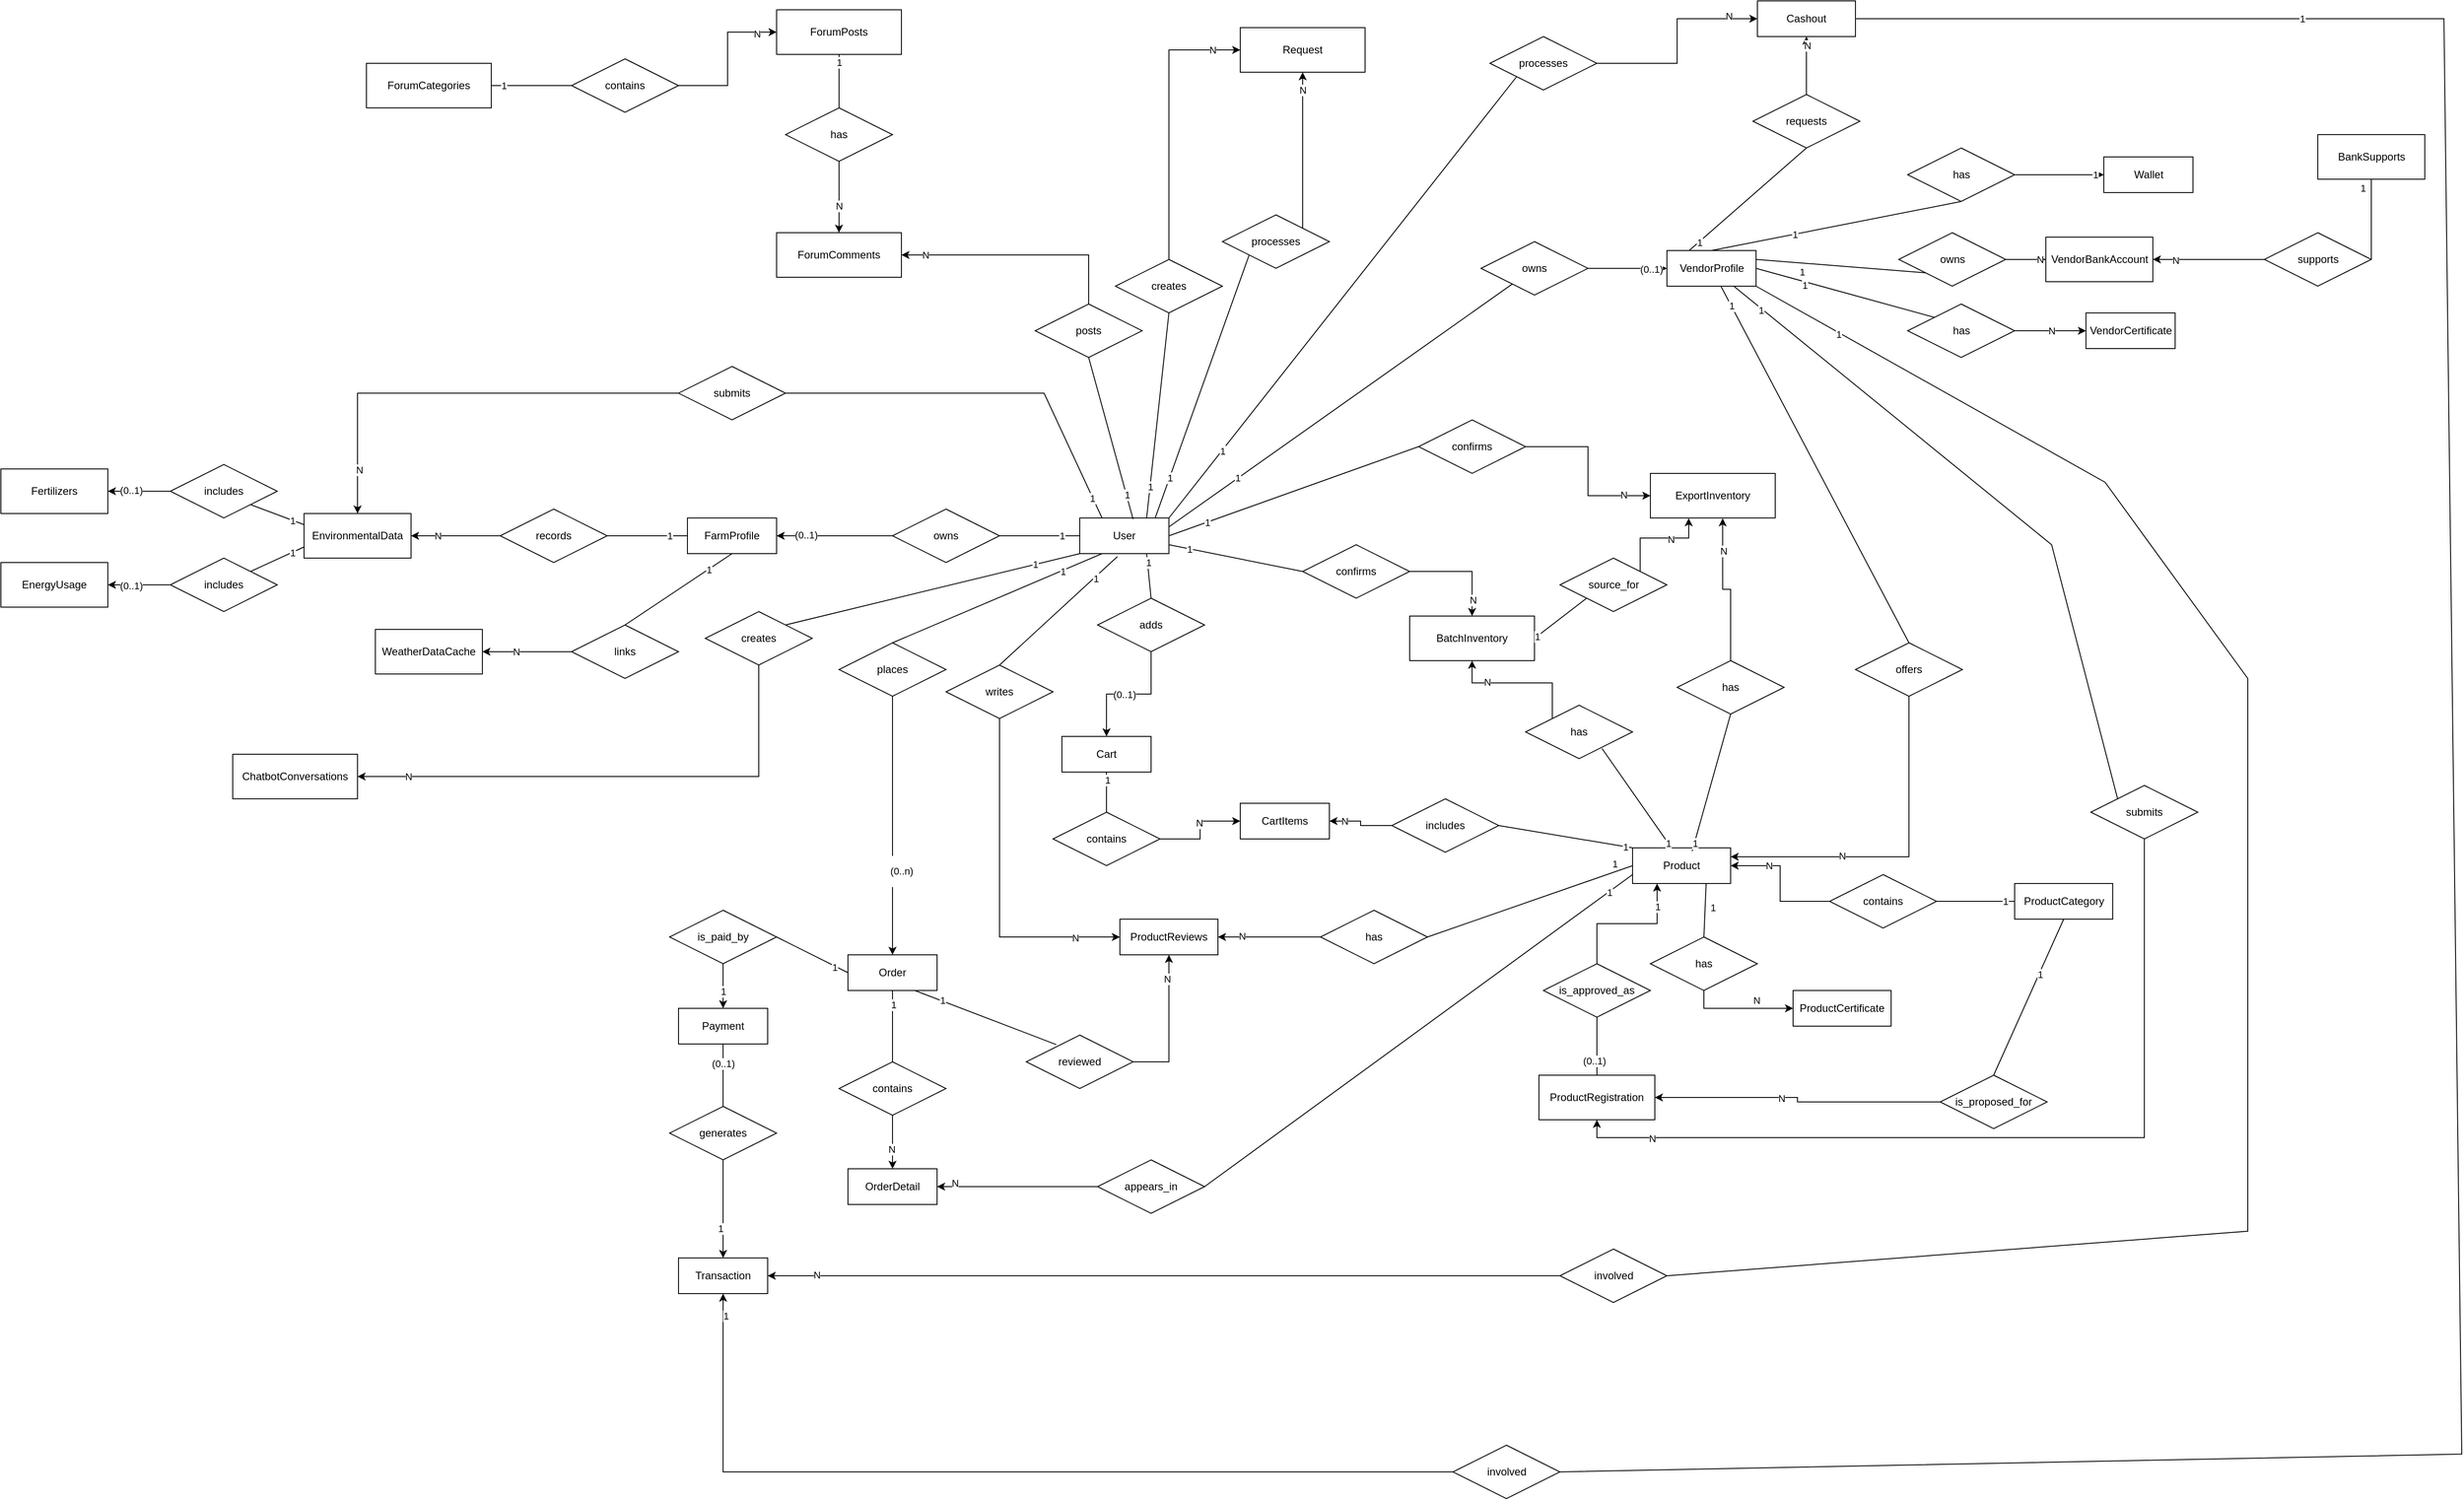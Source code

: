 <mxfile version="28.2.3" pages="2">
  <diagram id="KKJESHZJceiiHEKEwowC" name="ERD ">
    <mxGraphModel dx="2705" dy="2092" grid="1" gridSize="10" guides="1" tooltips="1" connect="1" arrows="1" fold="1" page="1" pageScale="1" pageWidth="827" pageHeight="1169" math="0" shadow="0">
      <root>
        <mxCell id="0" />
        <mxCell id="1" parent="0" />
        <mxCell id="VqJb62D-sW4iGaU_U2uL-1" value="User" style="whiteSpace=wrap;html=1;align=center;" parent="1" vertex="1">
          <mxGeometry x="400" y="300" width="100" height="40" as="geometry" />
        </mxCell>
        <mxCell id="VqJb62D-sW4iGaU_U2uL-2" value="VendorProfile" style="whiteSpace=wrap;html=1;align=center;" parent="1" vertex="1">
          <mxGeometry x="1058.53" width="100" height="40" as="geometry" />
        </mxCell>
        <mxCell id="VqJb62D-sW4iGaU_U2uL-4" style="edgeStyle=orthogonalEdgeStyle;rounded=0;orthogonalLoop=1;jettySize=auto;html=1;exitX=1;exitY=0.5;exitDx=0;exitDy=0;entryX=0;entryY=0.5;entryDx=0;entryDy=0;" parent="1" source="VqJb62D-sW4iGaU_U2uL-3" target="VqJb62D-sW4iGaU_U2uL-2" edge="1">
          <mxGeometry relative="1" as="geometry" />
        </mxCell>
        <mxCell id="IRY1_xsJXQrWURi4LIO7-7" value="(0..1)" style="edgeLabel;html=1;align=center;verticalAlign=middle;resizable=0;points=[];" parent="VqJb62D-sW4iGaU_U2uL-4" vertex="1" connectable="0">
          <mxGeometry x="0.599" y="-1" relative="1" as="geometry">
            <mxPoint as="offset" />
          </mxGeometry>
        </mxCell>
        <mxCell id="VqJb62D-sW4iGaU_U2uL-3" value="owns" style="shape=rhombus;perimeter=rhombusPerimeter;whiteSpace=wrap;html=1;align=center;" parent="1" vertex="1">
          <mxGeometry x="850" y="-10" width="120" height="60" as="geometry" />
        </mxCell>
        <mxCell id="VqJb62D-sW4iGaU_U2uL-5" value="" style="endArrow=none;html=1;rounded=0;exitX=1;exitY=0.25;exitDx=0;exitDy=0;" parent="1" source="VqJb62D-sW4iGaU_U2uL-1" target="VqJb62D-sW4iGaU_U2uL-3" edge="1">
          <mxGeometry relative="1" as="geometry">
            <mxPoint x="500" y="510" as="sourcePoint" />
            <mxPoint x="660" y="510" as="targetPoint" />
          </mxGeometry>
        </mxCell>
        <mxCell id="IRY1_xsJXQrWURi4LIO7-6" value="1" style="edgeLabel;html=1;align=center;verticalAlign=middle;resizable=0;points=[];" parent="VqJb62D-sW4iGaU_U2uL-5" vertex="1" connectable="0">
          <mxGeometry x="-0.597" y="1" relative="1" as="geometry">
            <mxPoint as="offset" />
          </mxGeometry>
        </mxCell>
        <mxCell id="IRY1_xsJXQrWURi4LIO7-1" value="FarmProfile" style="whiteSpace=wrap;html=1;align=center;" parent="1" vertex="1">
          <mxGeometry x="-40" y="300" width="100" height="40" as="geometry" />
        </mxCell>
        <mxCell id="IRY1_xsJXQrWURi4LIO7-4" style="edgeStyle=orthogonalEdgeStyle;rounded=0;orthogonalLoop=1;jettySize=auto;html=1;exitX=0;exitY=0.5;exitDx=0;exitDy=0;" parent="1" source="IRY1_xsJXQrWURi4LIO7-3" target="IRY1_xsJXQrWURi4LIO7-1" edge="1">
          <mxGeometry relative="1" as="geometry" />
        </mxCell>
        <mxCell id="IRY1_xsJXQrWURi4LIO7-9" value="(0..1)" style="edgeLabel;html=1;align=center;verticalAlign=middle;resizable=0;points=[];" parent="IRY1_xsJXQrWURi4LIO7-4" vertex="1" connectable="0">
          <mxGeometry x="0.499" y="-1" relative="1" as="geometry">
            <mxPoint as="offset" />
          </mxGeometry>
        </mxCell>
        <mxCell id="IRY1_xsJXQrWURi4LIO7-3" value="owns" style="shape=rhombus;perimeter=rhombusPerimeter;whiteSpace=wrap;html=1;align=center;" parent="1" vertex="1">
          <mxGeometry x="190" y="290" width="120" height="60" as="geometry" />
        </mxCell>
        <mxCell id="IRY1_xsJXQrWURi4LIO7-5" value="" style="endArrow=none;html=1;rounded=0;entryX=0;entryY=0.5;entryDx=0;entryDy=0;" parent="1" target="VqJb62D-sW4iGaU_U2uL-1" edge="1">
          <mxGeometry relative="1" as="geometry">
            <mxPoint x="310" y="320" as="sourcePoint" />
            <mxPoint x="460" y="350" as="targetPoint" />
          </mxGeometry>
        </mxCell>
        <mxCell id="IRY1_xsJXQrWURi4LIO7-8" value="1" style="edgeLabel;html=1;align=center;verticalAlign=middle;resizable=0;points=[];" parent="IRY1_xsJXQrWURi4LIO7-5" vertex="1" connectable="0">
          <mxGeometry x="0.559" relative="1" as="geometry">
            <mxPoint as="offset" />
          </mxGeometry>
        </mxCell>
        <mxCell id="IRY1_xsJXQrWURi4LIO7-28" style="edgeStyle=orthogonalEdgeStyle;rounded=0;orthogonalLoop=1;jettySize=auto;html=1;exitX=1;exitY=0.5;exitDx=0;exitDy=0;entryX=0;entryY=0.5;entryDx=0;entryDy=0;" parent="1" source="IRY1_xsJXQrWURi4LIO7-10" target="IRY1_xsJXQrWURi4LIO7-25" edge="1">
          <mxGeometry relative="1" as="geometry" />
        </mxCell>
        <mxCell id="IRY1_xsJXQrWURi4LIO7-33" value="N" style="edgeLabel;html=1;align=center;verticalAlign=middle;resizable=0;points=[];" parent="IRY1_xsJXQrWURi4LIO7-28" vertex="1" connectable="0">
          <mxGeometry x="-0.041" y="2" relative="1" as="geometry">
            <mxPoint x="17" y="2" as="offset" />
          </mxGeometry>
        </mxCell>
        <mxCell id="IRY1_xsJXQrWURi4LIO7-10" value="owns" style="shape=rhombus;perimeter=rhombusPerimeter;whiteSpace=wrap;html=1;align=center;" parent="1" vertex="1">
          <mxGeometry x="1318.53" y="-20" width="120" height="60" as="geometry" />
        </mxCell>
        <mxCell id="IRY1_xsJXQrWURi4LIO7-29" style="edgeStyle=orthogonalEdgeStyle;rounded=0;orthogonalLoop=1;jettySize=auto;html=1;exitX=1;exitY=0.5;exitDx=0;exitDy=0;entryX=0;entryY=0.5;entryDx=0;entryDy=0;" parent="1" source="IRY1_xsJXQrWURi4LIO7-11" target="IRY1_xsJXQrWURi4LIO7-24" edge="1">
          <mxGeometry relative="1" as="geometry" />
        </mxCell>
        <mxCell id="IRY1_xsJXQrWURi4LIO7-35" value="N" style="edgeLabel;html=1;align=center;verticalAlign=middle;resizable=0;points=[];" parent="IRY1_xsJXQrWURi4LIO7-29" vertex="1" connectable="0">
          <mxGeometry x="0.022" relative="1" as="geometry">
            <mxPoint as="offset" />
          </mxGeometry>
        </mxCell>
        <mxCell id="IRY1_xsJXQrWURi4LIO7-11" value="has" style="shape=rhombus;perimeter=rhombusPerimeter;whiteSpace=wrap;html=1;align=center;" parent="1" vertex="1">
          <mxGeometry x="1328.53" y="60" width="120" height="60" as="geometry" />
        </mxCell>
        <mxCell id="IRY1_xsJXQrWURi4LIO7-30" style="edgeStyle=orthogonalEdgeStyle;rounded=0;orthogonalLoop=1;jettySize=auto;html=1;exitX=0.5;exitY=0;exitDx=0;exitDy=0;" parent="1" source="IRY1_xsJXQrWURi4LIO7-12" target="IRY1_xsJXQrWURi4LIO7-26" edge="1">
          <mxGeometry relative="1" as="geometry" />
        </mxCell>
        <mxCell id="IVAXng4a3tUPs3Wl_fu8-38" value="N" style="edgeLabel;html=1;align=center;verticalAlign=middle;resizable=0;points=[];" vertex="1" connectable="0" parent="IRY1_xsJXQrWURi4LIO7-30">
          <mxGeometry x="0.691" y="-1" relative="1" as="geometry">
            <mxPoint as="offset" />
          </mxGeometry>
        </mxCell>
        <mxCell id="IRY1_xsJXQrWURi4LIO7-12" value="requests" style="shape=rhombus;perimeter=rhombusPerimeter;whiteSpace=wrap;html=1;align=center;" parent="1" vertex="1">
          <mxGeometry x="1155" y="-175" width="120" height="60" as="geometry" />
        </mxCell>
        <mxCell id="IRY1_xsJXQrWURi4LIO7-27" style="edgeStyle=orthogonalEdgeStyle;rounded=0;orthogonalLoop=1;jettySize=auto;html=1;exitX=1;exitY=0.5;exitDx=0;exitDy=0;entryX=0;entryY=0.5;entryDx=0;entryDy=0;" parent="1" source="IRY1_xsJXQrWURi4LIO7-13" target="IRY1_xsJXQrWURi4LIO7-23" edge="1">
          <mxGeometry relative="1" as="geometry" />
        </mxCell>
        <mxCell id="IRY1_xsJXQrWURi4LIO7-31" value="1" style="edgeLabel;html=1;align=center;verticalAlign=middle;resizable=0;points=[];" parent="IRY1_xsJXQrWURi4LIO7-27" vertex="1" connectable="0">
          <mxGeometry x="0.356" y="1" relative="1" as="geometry">
            <mxPoint x="22" y="1" as="offset" />
          </mxGeometry>
        </mxCell>
        <mxCell id="IRY1_xsJXQrWURi4LIO7-13" value="has" style="shape=rhombus;perimeter=rhombusPerimeter;whiteSpace=wrap;html=1;align=center;" parent="1" vertex="1">
          <mxGeometry x="1328.53" y="-115" width="120" height="60" as="geometry" />
        </mxCell>
        <mxCell id="IRY1_xsJXQrWURi4LIO7-18" value="1" style="endArrow=none;html=1;rounded=0;entryX=0.5;entryY=1;entryDx=0;entryDy=0;exitX=0.5;exitY=0;exitDx=0;exitDy=0;" parent="1" source="VqJb62D-sW4iGaU_U2uL-2" target="IRY1_xsJXQrWURi4LIO7-13" edge="1">
          <mxGeometry x="-0.333" width="50" height="50" relative="1" as="geometry">
            <mxPoint x="1058.53" y="90" as="sourcePoint" />
            <mxPoint x="1108.53" y="40" as="targetPoint" />
            <Array as="points" />
            <mxPoint as="offset" />
          </mxGeometry>
        </mxCell>
        <mxCell id="IRY1_xsJXQrWURi4LIO7-20" value="" style="endArrow=none;html=1;rounded=0;exitX=1;exitY=0.25;exitDx=0;exitDy=0;entryX=0;entryY=1;entryDx=0;entryDy=0;" parent="1" source="VqJb62D-sW4iGaU_U2uL-2" target="IRY1_xsJXQrWURi4LIO7-10" edge="1">
          <mxGeometry width="50" height="50" relative="1" as="geometry">
            <mxPoint x="1118.53" y="32" as="sourcePoint" />
            <mxPoint x="1188.53" y="10" as="targetPoint" />
          </mxGeometry>
        </mxCell>
        <mxCell id="IRY1_xsJXQrWURi4LIO7-32" value="1" style="edgeLabel;html=1;align=center;verticalAlign=middle;resizable=0;points=[];" parent="IRY1_xsJXQrWURi4LIO7-20" vertex="1" connectable="0">
          <mxGeometry x="-0.182" y="1" relative="1" as="geometry">
            <mxPoint x="-27" y="9" as="offset" />
          </mxGeometry>
        </mxCell>
        <mxCell id="IRY1_xsJXQrWURi4LIO7-21" value="" style="endArrow=none;html=1;rounded=0;exitX=1;exitY=0.5;exitDx=0;exitDy=0;entryX=0;entryY=0;entryDx=0;entryDy=0;" parent="1" source="VqJb62D-sW4iGaU_U2uL-2" target="IRY1_xsJXQrWURi4LIO7-11" edge="1">
          <mxGeometry width="50" height="50" relative="1" as="geometry">
            <mxPoint x="1168.53" y="10" as="sourcePoint" />
            <mxPoint x="1238.53" y="10" as="targetPoint" />
          </mxGeometry>
        </mxCell>
        <mxCell id="IRY1_xsJXQrWURi4LIO7-34" value="1" style="edgeLabel;html=1;align=center;verticalAlign=middle;resizable=0;points=[];" parent="IRY1_xsJXQrWURi4LIO7-21" vertex="1" connectable="0">
          <mxGeometry x="-0.061" relative="1" as="geometry">
            <mxPoint x="-40" y="-7" as="offset" />
          </mxGeometry>
        </mxCell>
        <mxCell id="IRY1_xsJXQrWURi4LIO7-22" value="" style="endArrow=none;html=1;rounded=0;exitX=0.25;exitY=0;exitDx=0;exitDy=0;entryX=0.5;entryY=1;entryDx=0;entryDy=0;" parent="1" source="VqJb62D-sW4iGaU_U2uL-2" target="IRY1_xsJXQrWURi4LIO7-12" edge="1">
          <mxGeometry width="50" height="50" relative="1" as="geometry">
            <mxPoint x="1178.53" y="30" as="sourcePoint" />
            <mxPoint x="1288.53" y="50" as="targetPoint" />
          </mxGeometry>
        </mxCell>
        <mxCell id="5eVqcceQXqYRm4A3UiaR-44" value="1" style="edgeLabel;html=1;align=center;verticalAlign=middle;resizable=0;points=[];" vertex="1" connectable="0" parent="IRY1_xsJXQrWURi4LIO7-22">
          <mxGeometry x="-0.834" relative="1" as="geometry">
            <mxPoint as="offset" />
          </mxGeometry>
        </mxCell>
        <mxCell id="IRY1_xsJXQrWURi4LIO7-23" value="&lt;span data-end=&quot;435&quot; data-start=&quot;392&quot;&gt;Wallet&lt;/span&gt;" style="whiteSpace=wrap;html=1;align=center;" parent="1" vertex="1">
          <mxGeometry x="1548.53" y="-105" width="100" height="40" as="geometry" />
        </mxCell>
        <mxCell id="IRY1_xsJXQrWURi4LIO7-24" value="&lt;span data-end=&quot;435&quot; data-start=&quot;392&quot;&gt; VendorCertificate&lt;/span&gt;" style="whiteSpace=wrap;html=1;align=center;" parent="1" vertex="1">
          <mxGeometry x="1528.53" y="70" width="100" height="40" as="geometry" />
        </mxCell>
        <mxCell id="IRY1_xsJXQrWURi4LIO7-25" value="&lt;span data-end=&quot;435&quot; data-start=&quot;392&quot;&gt; VendorBankAccount&lt;/span&gt;" style="whiteSpace=wrap;html=1;align=center;" parent="1" vertex="1">
          <mxGeometry x="1483.53" y="-15" width="120" height="50" as="geometry" />
        </mxCell>
        <mxCell id="IRY1_xsJXQrWURi4LIO7-26" value="&lt;span data-end=&quot;435&quot; data-start=&quot;392&quot;&gt; Cashout&lt;/span&gt;" style="whiteSpace=wrap;html=1;align=center;" parent="1" vertex="1">
          <mxGeometry x="1160" y="-280" width="110" height="40" as="geometry" />
        </mxCell>
        <mxCell id="IRY1_xsJXQrWURi4LIO7-41" style="edgeStyle=orthogonalEdgeStyle;rounded=0;orthogonalLoop=1;jettySize=auto;html=1;exitX=0;exitY=0.5;exitDx=0;exitDy=0;" parent="1" source="IRY1_xsJXQrWURi4LIO7-38" target="IRY1_xsJXQrWURi4LIO7-39" edge="1">
          <mxGeometry relative="1" as="geometry" />
        </mxCell>
        <mxCell id="IRY1_xsJXQrWURi4LIO7-44" value="N" style="edgeLabel;html=1;align=center;verticalAlign=middle;resizable=0;points=[];" parent="IRY1_xsJXQrWURi4LIO7-41" vertex="1" connectable="0">
          <mxGeometry x="0.4" relative="1" as="geometry">
            <mxPoint as="offset" />
          </mxGeometry>
        </mxCell>
        <mxCell id="IRY1_xsJXQrWURi4LIO7-38" value="records" style="shape=rhombus;perimeter=rhombusPerimeter;whiteSpace=wrap;html=1;align=center;" parent="1" vertex="1">
          <mxGeometry x="-250" y="290" width="120" height="60" as="geometry" />
        </mxCell>
        <mxCell id="IRY1_xsJXQrWURi4LIO7-39" value="EnvironmentalData" style="whiteSpace=wrap;html=1;align=center;" parent="1" vertex="1">
          <mxGeometry x="-470" y="295" width="120" height="50" as="geometry" />
        </mxCell>
        <mxCell id="IRY1_xsJXQrWURi4LIO7-42" value="" style="endArrow=none;html=1;rounded=0;entryX=0;entryY=0.5;entryDx=0;entryDy=0;exitX=1;exitY=0.5;exitDx=0;exitDy=0;" parent="1" source="IRY1_xsJXQrWURi4LIO7-38" target="IRY1_xsJXQrWURi4LIO7-1" edge="1">
          <mxGeometry relative="1" as="geometry">
            <mxPoint x="-90" y="370" as="sourcePoint" />
            <mxPoint y="370" as="targetPoint" />
          </mxGeometry>
        </mxCell>
        <mxCell id="IRY1_xsJXQrWURi4LIO7-43" value="1" style="edgeLabel;html=1;align=center;verticalAlign=middle;resizable=0;points=[];" parent="IRY1_xsJXQrWURi4LIO7-42" vertex="1" connectable="0">
          <mxGeometry x="0.559" relative="1" as="geometry">
            <mxPoint as="offset" />
          </mxGeometry>
        </mxCell>
        <mxCell id="IRY1_xsJXQrWURi4LIO7-52" style="edgeStyle=orthogonalEdgeStyle;rounded=0;orthogonalLoop=1;jettySize=auto;html=1;exitX=0;exitY=0.5;exitDx=0;exitDy=0;entryX=1;entryY=0.5;entryDx=0;entryDy=0;" parent="1" source="IRY1_xsJXQrWURi4LIO7-45" target="IRY1_xsJXQrWURi4LIO7-51" edge="1">
          <mxGeometry relative="1" as="geometry" />
        </mxCell>
        <mxCell id="IRY1_xsJXQrWURi4LIO7-55" value="(0..1)" style="edgeLabel;html=1;align=center;verticalAlign=middle;resizable=0;points=[];" parent="IRY1_xsJXQrWURi4LIO7-52" vertex="1" connectable="0">
          <mxGeometry x="0.255" y="-1" relative="1" as="geometry">
            <mxPoint as="offset" />
          </mxGeometry>
        </mxCell>
        <mxCell id="IRY1_xsJXQrWURi4LIO7-45" value="includes" style="shape=rhombus;perimeter=rhombusPerimeter;whiteSpace=wrap;html=1;align=center;" parent="1" vertex="1">
          <mxGeometry x="-620" y="240" width="120" height="60" as="geometry" />
        </mxCell>
        <mxCell id="IRY1_xsJXQrWURi4LIO7-54" style="edgeStyle=orthogonalEdgeStyle;rounded=0;orthogonalLoop=1;jettySize=auto;html=1;exitX=0;exitY=0.5;exitDx=0;exitDy=0;entryX=1;entryY=0.5;entryDx=0;entryDy=0;" parent="1" source="IRY1_xsJXQrWURi4LIO7-46" target="IRY1_xsJXQrWURi4LIO7-53" edge="1">
          <mxGeometry relative="1" as="geometry" />
        </mxCell>
        <mxCell id="IRY1_xsJXQrWURi4LIO7-56" value="(0..1)" style="edgeLabel;html=1;align=center;verticalAlign=middle;resizable=0;points=[];" parent="IRY1_xsJXQrWURi4LIO7-54" vertex="1" connectable="0">
          <mxGeometry x="0.255" y="1" relative="1" as="geometry">
            <mxPoint as="offset" />
          </mxGeometry>
        </mxCell>
        <mxCell id="IRY1_xsJXQrWURi4LIO7-46" value="includes" style="shape=rhombus;perimeter=rhombusPerimeter;whiteSpace=wrap;html=1;align=center;" parent="1" vertex="1">
          <mxGeometry x="-620" y="345" width="120" height="60" as="geometry" />
        </mxCell>
        <mxCell id="IRY1_xsJXQrWURi4LIO7-47" value="" style="endArrow=none;html=1;rounded=0;entryX=0;entryY=0.25;entryDx=0;entryDy=0;exitX=1;exitY=1;exitDx=0;exitDy=0;" parent="1" source="IRY1_xsJXQrWURi4LIO7-45" target="IRY1_xsJXQrWURi4LIO7-39" edge="1">
          <mxGeometry relative="1" as="geometry">
            <mxPoint x="-570" y="280" as="sourcePoint" />
            <mxPoint x="-480" y="280" as="targetPoint" />
          </mxGeometry>
        </mxCell>
        <mxCell id="IRY1_xsJXQrWURi4LIO7-48" value="1" style="edgeLabel;html=1;align=center;verticalAlign=middle;resizable=0;points=[];" parent="IRY1_xsJXQrWURi4LIO7-47" vertex="1" connectable="0">
          <mxGeometry x="0.559" relative="1" as="geometry">
            <mxPoint as="offset" />
          </mxGeometry>
        </mxCell>
        <mxCell id="IRY1_xsJXQrWURi4LIO7-49" value="" style="endArrow=none;html=1;rounded=0;entryX=0;entryY=0.75;entryDx=0;entryDy=0;exitX=1;exitY=0;exitDx=0;exitDy=0;" parent="1" source="IRY1_xsJXQrWURi4LIO7-46" target="IRY1_xsJXQrWURi4LIO7-39" edge="1">
          <mxGeometry relative="1" as="geometry">
            <mxPoint x="-520" y="270" as="sourcePoint" />
            <mxPoint x="-450" y="333" as="targetPoint" />
          </mxGeometry>
        </mxCell>
        <mxCell id="IRY1_xsJXQrWURi4LIO7-50" value="1" style="edgeLabel;html=1;align=center;verticalAlign=middle;resizable=0;points=[];" parent="IRY1_xsJXQrWURi4LIO7-49" vertex="1" connectable="0">
          <mxGeometry x="0.559" relative="1" as="geometry">
            <mxPoint as="offset" />
          </mxGeometry>
        </mxCell>
        <mxCell id="IRY1_xsJXQrWURi4LIO7-51" value="Fertilizers" style="whiteSpace=wrap;html=1;align=center;" parent="1" vertex="1">
          <mxGeometry x="-810" y="245" width="120" height="50" as="geometry" />
        </mxCell>
        <mxCell id="IRY1_xsJXQrWURi4LIO7-53" value="EnergyUsage" style="whiteSpace=wrap;html=1;align=center;" parent="1" vertex="1">
          <mxGeometry x="-810" y="350" width="120" height="50" as="geometry" />
        </mxCell>
        <mxCell id="IRY1_xsJXQrWURi4LIO7-61" style="edgeStyle=orthogonalEdgeStyle;rounded=0;orthogonalLoop=1;jettySize=auto;html=1;exitX=0;exitY=0.5;exitDx=0;exitDy=0;entryX=1;entryY=0.5;entryDx=0;entryDy=0;" parent="1" source="IRY1_xsJXQrWURi4LIO7-57" target="IRY1_xsJXQrWURi4LIO7-60" edge="1">
          <mxGeometry relative="1" as="geometry" />
        </mxCell>
        <mxCell id="IRY1_xsJXQrWURi4LIO7-62" value="N" style="edgeLabel;html=1;align=center;verticalAlign=middle;resizable=0;points=[];" parent="IRY1_xsJXQrWURi4LIO7-61" vertex="1" connectable="0">
          <mxGeometry x="0.243" relative="1" as="geometry">
            <mxPoint as="offset" />
          </mxGeometry>
        </mxCell>
        <mxCell id="IRY1_xsJXQrWURi4LIO7-57" value="links" style="shape=rhombus;perimeter=rhombusPerimeter;whiteSpace=wrap;html=1;align=center;" parent="1" vertex="1">
          <mxGeometry x="-170" y="420" width="120" height="60" as="geometry" />
        </mxCell>
        <mxCell id="IRY1_xsJXQrWURi4LIO7-58" value="" style="endArrow=none;html=1;rounded=0;entryX=0.5;entryY=1;entryDx=0;entryDy=0;exitX=0.5;exitY=0;exitDx=0;exitDy=0;" parent="1" source="IRY1_xsJXQrWURi4LIO7-57" target="IRY1_xsJXQrWURi4LIO7-1" edge="1">
          <mxGeometry relative="1" as="geometry">
            <mxPoint x="-90" y="340" as="sourcePoint" />
            <mxPoint y="340" as="targetPoint" />
          </mxGeometry>
        </mxCell>
        <mxCell id="IRY1_xsJXQrWURi4LIO7-59" value="1" style="edgeLabel;html=1;align=center;verticalAlign=middle;resizable=0;points=[];" parent="IRY1_xsJXQrWURi4LIO7-58" vertex="1" connectable="0">
          <mxGeometry x="0.559" relative="1" as="geometry">
            <mxPoint as="offset" />
          </mxGeometry>
        </mxCell>
        <mxCell id="IRY1_xsJXQrWURi4LIO7-60" value="WeatherDataCache" style="whiteSpace=wrap;html=1;align=center;" parent="1" vertex="1">
          <mxGeometry x="-390" y="425" width="120" height="50" as="geometry" />
        </mxCell>
        <mxCell id="IRY1_xsJXQrWURi4LIO7-64" style="edgeStyle=orthogonalEdgeStyle;rounded=0;orthogonalLoop=1;jettySize=auto;html=1;exitX=0;exitY=0.5;exitDx=0;exitDy=0;" parent="1" source="IRY1_xsJXQrWURi4LIO7-63" target="IRY1_xsJXQrWURi4LIO7-39" edge="1">
          <mxGeometry relative="1" as="geometry" />
        </mxCell>
        <mxCell id="IRY1_xsJXQrWURi4LIO7-67" value="N" style="edgeLabel;html=1;align=center;verticalAlign=middle;resizable=0;points=[];" parent="IRY1_xsJXQrWURi4LIO7-64" vertex="1" connectable="0">
          <mxGeometry x="0.8" y="2" relative="1" as="geometry">
            <mxPoint as="offset" />
          </mxGeometry>
        </mxCell>
        <mxCell id="IRY1_xsJXQrWURi4LIO7-63" value="submits" style="shape=rhombus;perimeter=rhombusPerimeter;whiteSpace=wrap;html=1;align=center;" parent="1" vertex="1">
          <mxGeometry x="-50" y="130" width="120" height="60" as="geometry" />
        </mxCell>
        <mxCell id="IRY1_xsJXQrWURi4LIO7-65" value="" style="endArrow=none;html=1;rounded=0;entryX=1;entryY=0.5;entryDx=0;entryDy=0;exitX=0.25;exitY=0;exitDx=0;exitDy=0;" parent="1" source="VqJb62D-sW4iGaU_U2uL-1" target="IRY1_xsJXQrWURi4LIO7-63" edge="1">
          <mxGeometry width="50" height="50" relative="1" as="geometry">
            <mxPoint x="-30" y="290" as="sourcePoint" />
            <mxPoint x="20" y="240" as="targetPoint" />
            <Array as="points">
              <mxPoint x="360" y="160" />
            </Array>
          </mxGeometry>
        </mxCell>
        <mxCell id="IRY1_xsJXQrWURi4LIO7-66" value="1" style="edgeLabel;html=1;align=center;verticalAlign=middle;resizable=0;points=[];" parent="IRY1_xsJXQrWURi4LIO7-65" vertex="1" connectable="0">
          <mxGeometry x="-0.886" y="1" relative="1" as="geometry">
            <mxPoint as="offset" />
          </mxGeometry>
        </mxCell>
        <mxCell id="IRY1_xsJXQrWURi4LIO7-68" value="&lt;span data-end=&quot;435&quot; data-start=&quot;392&quot;&gt; ProductCategory&lt;/span&gt;" style="whiteSpace=wrap;html=1;align=center;" parent="1" vertex="1">
          <mxGeometry x="1448.53" y="710" width="110" height="40" as="geometry" />
        </mxCell>
        <mxCell id="IRY1_xsJXQrWURi4LIO7-72" style="edgeStyle=orthogonalEdgeStyle;rounded=0;orthogonalLoop=1;jettySize=auto;html=1;exitX=0;exitY=0.5;exitDx=0;exitDy=0;entryX=1;entryY=0.5;entryDx=0;entryDy=0;" parent="1" source="IRY1_xsJXQrWURi4LIO7-69" target="IRY1_xsJXQrWURi4LIO7-70" edge="1">
          <mxGeometry relative="1" as="geometry" />
        </mxCell>
        <mxCell id="IRY1_xsJXQrWURi4LIO7-75" value="N" style="edgeLabel;html=1;align=center;verticalAlign=middle;resizable=0;points=[];" parent="IRY1_xsJXQrWURi4LIO7-72" vertex="1" connectable="0">
          <mxGeometry x="0.428" relative="1" as="geometry">
            <mxPoint as="offset" />
          </mxGeometry>
        </mxCell>
        <mxCell id="IRY1_xsJXQrWURi4LIO7-69" value="contains" style="shape=rhombus;perimeter=rhombusPerimeter;whiteSpace=wrap;html=1;align=center;" parent="1" vertex="1">
          <mxGeometry x="1241" y="700" width="120" height="60" as="geometry" />
        </mxCell>
        <mxCell id="IRY1_xsJXQrWURi4LIO7-70" value="&lt;span data-end=&quot;435&quot; data-start=&quot;392&quot;&gt; Product&lt;/span&gt;" style="whiteSpace=wrap;html=1;align=center;" parent="1" vertex="1">
          <mxGeometry x="1020" y="670" width="110" height="40" as="geometry" />
        </mxCell>
        <mxCell id="IRY1_xsJXQrWURi4LIO7-73" value="" style="endArrow=none;html=1;rounded=0;exitX=1;exitY=0.5;exitDx=0;exitDy=0;entryX=0;entryY=0.5;entryDx=0;entryDy=0;" parent="1" source="IRY1_xsJXQrWURi4LIO7-69" target="IRY1_xsJXQrWURi4LIO7-68" edge="1">
          <mxGeometry width="50" height="50" relative="1" as="geometry">
            <mxPoint x="1370" y="596.47" as="sourcePoint" />
            <mxPoint x="1480" y="701.47" as="targetPoint" />
          </mxGeometry>
        </mxCell>
        <mxCell id="IRY1_xsJXQrWURi4LIO7-74" value="1" style="edgeLabel;html=1;align=center;verticalAlign=middle;resizable=0;points=[];" parent="IRY1_xsJXQrWURi4LIO7-73" vertex="1" connectable="0">
          <mxGeometry x="-0.18" y="1" relative="1" as="geometry">
            <mxPoint x="41" y="1" as="offset" />
          </mxGeometry>
        </mxCell>
        <mxCell id="IRY1_xsJXQrWURi4LIO7-77" style="edgeStyle=orthogonalEdgeStyle;rounded=0;orthogonalLoop=1;jettySize=auto;html=1;exitX=0.5;exitY=1;exitDx=0;exitDy=0;entryX=1;entryY=0.25;entryDx=0;entryDy=0;" parent="1" source="IRY1_xsJXQrWURi4LIO7-76" target="IRY1_xsJXQrWURi4LIO7-70" edge="1">
          <mxGeometry relative="1" as="geometry">
            <mxPoint x="1100" y="680" as="targetPoint" />
          </mxGeometry>
        </mxCell>
        <mxCell id="IRY1_xsJXQrWURi4LIO7-80" value="N" style="edgeLabel;html=1;align=center;verticalAlign=middle;resizable=0;points=[];" parent="IRY1_xsJXQrWURi4LIO7-77" vertex="1" connectable="0">
          <mxGeometry x="0.341" y="-1" relative="1" as="geometry">
            <mxPoint as="offset" />
          </mxGeometry>
        </mxCell>
        <mxCell id="IRY1_xsJXQrWURi4LIO7-76" value="offers" style="shape=rhombus;perimeter=rhombusPerimeter;whiteSpace=wrap;html=1;align=center;" parent="1" vertex="1">
          <mxGeometry x="1270" y="440" width="120" height="60" as="geometry" />
        </mxCell>
        <mxCell id="IRY1_xsJXQrWURi4LIO7-78" value="" style="endArrow=none;html=1;rounded=0;entryX=0.5;entryY=0;entryDx=0;entryDy=0;" parent="1" source="VqJb62D-sW4iGaU_U2uL-2" target="IRY1_xsJXQrWURi4LIO7-76" edge="1">
          <mxGeometry width="50" height="50" relative="1" as="geometry">
            <mxPoint x="1040" y="350" as="sourcePoint" />
            <mxPoint x="1150" y="455" as="targetPoint" />
          </mxGeometry>
        </mxCell>
        <mxCell id="5eVqcceQXqYRm4A3UiaR-8" value="1" style="edgeLabel;html=1;align=center;verticalAlign=middle;resizable=0;points=[];" vertex="1" connectable="0" parent="IRY1_xsJXQrWURi4LIO7-78">
          <mxGeometry x="-0.889" relative="1" as="geometry">
            <mxPoint as="offset" />
          </mxGeometry>
        </mxCell>
        <mxCell id="IRY1_xsJXQrWURi4LIO7-83" style="edgeStyle=orthogonalEdgeStyle;rounded=0;orthogonalLoop=1;jettySize=auto;html=1;exitX=0.5;exitY=1;exitDx=0;exitDy=0;entryX=0;entryY=0.5;entryDx=0;entryDy=0;" parent="1" source="IRY1_xsJXQrWURi4LIO7-81" target="IRY1_xsJXQrWURi4LIO7-82" edge="1">
          <mxGeometry relative="1" as="geometry" />
        </mxCell>
        <mxCell id="IRY1_xsJXQrWURi4LIO7-100" value="N" style="edgeLabel;html=1;align=center;verticalAlign=middle;resizable=0;points=[];" parent="IRY1_xsJXQrWURi4LIO7-83" vertex="1" connectable="0">
          <mxGeometry x="0.35" y="2" relative="1" as="geometry">
            <mxPoint x="-2" y="-7" as="offset" />
          </mxGeometry>
        </mxCell>
        <mxCell id="IRY1_xsJXQrWURi4LIO7-81" value="has" style="shape=rhombus;perimeter=rhombusPerimeter;whiteSpace=wrap;html=1;align=center;" parent="1" vertex="1">
          <mxGeometry x="1040" y="770" width="120" height="60" as="geometry" />
        </mxCell>
        <mxCell id="IRY1_xsJXQrWURi4LIO7-82" value="&lt;span data-end=&quot;435&quot; data-start=&quot;392&quot;&gt; ProductCertificate&lt;/span&gt;" style="whiteSpace=wrap;html=1;align=center;" parent="1" vertex="1">
          <mxGeometry x="1200" y="830" width="110" height="40" as="geometry" />
        </mxCell>
        <mxCell id="IRY1_xsJXQrWURi4LIO7-84" value="" style="endArrow=none;html=1;rounded=0;exitX=0.5;exitY=0;exitDx=0;exitDy=0;entryX=0.75;entryY=1;entryDx=0;entryDy=0;" parent="1" source="IRY1_xsJXQrWURi4LIO7-81" target="IRY1_xsJXQrWURi4LIO7-70" edge="1">
          <mxGeometry width="50" height="50" relative="1" as="geometry">
            <mxPoint x="1059.71" y="811.47" as="sourcePoint" />
            <mxPoint x="1059.71" y="721.47" as="targetPoint" />
          </mxGeometry>
        </mxCell>
        <mxCell id="IRY1_xsJXQrWURi4LIO7-85" value="1" style="edgeLabel;html=1;align=center;verticalAlign=middle;resizable=0;points=[];" parent="IRY1_xsJXQrWURi4LIO7-84" vertex="1" connectable="0">
          <mxGeometry x="-0.18" y="1" relative="1" as="geometry">
            <mxPoint x="10" y="-9" as="offset" />
          </mxGeometry>
        </mxCell>
        <mxCell id="IRY1_xsJXQrWURi4LIO7-88" style="edgeStyle=orthogonalEdgeStyle;rounded=0;orthogonalLoop=1;jettySize=auto;html=1;exitX=0.5;exitY=1;exitDx=0;exitDy=0;entryX=0.5;entryY=1;entryDx=0;entryDy=0;" parent="1" source="IRY1_xsJXQrWURi4LIO7-86" target="IRY1_xsJXQrWURi4LIO7-87" edge="1">
          <mxGeometry relative="1" as="geometry" />
        </mxCell>
        <mxCell id="IRY1_xsJXQrWURi4LIO7-92" value="N" style="edgeLabel;html=1;align=center;verticalAlign=middle;resizable=0;points=[];" parent="IRY1_xsJXQrWURi4LIO7-88" vertex="1" connectable="0">
          <mxGeometry x="0.832" y="1" relative="1" as="geometry">
            <mxPoint as="offset" />
          </mxGeometry>
        </mxCell>
        <mxCell id="IRY1_xsJXQrWURi4LIO7-86" value="submits" style="shape=rhombus;perimeter=rhombusPerimeter;whiteSpace=wrap;html=1;align=center;" parent="1" vertex="1">
          <mxGeometry x="1534" y="600" width="120" height="60" as="geometry" />
        </mxCell>
        <mxCell id="IRY1_xsJXQrWURi4LIO7-87" value="&lt;span data-end=&quot;435&quot; data-start=&quot;392&quot;&gt; ProductRegistration&lt;/span&gt;" style="whiteSpace=wrap;html=1;align=center;" parent="1" vertex="1">
          <mxGeometry x="915" y="925" width="130" height="50" as="geometry" />
        </mxCell>
        <mxCell id="IRY1_xsJXQrWURi4LIO7-90" value="" style="endArrow=none;html=1;rounded=0;entryX=0.75;entryY=1;entryDx=0;entryDy=0;exitX=0;exitY=0;exitDx=0;exitDy=0;" parent="1" source="IRY1_xsJXQrWURi4LIO7-86" target="VqJb62D-sW4iGaU_U2uL-2" edge="1">
          <mxGeometry width="50" height="50" relative="1" as="geometry">
            <mxPoint x="810" y="700" as="sourcePoint" />
            <mxPoint x="860" y="650" as="targetPoint" />
            <Array as="points">
              <mxPoint x="1490" y="330" />
            </Array>
          </mxGeometry>
        </mxCell>
        <mxCell id="5eVqcceQXqYRm4A3UiaR-9" value="1" style="edgeLabel;html=1;align=center;verticalAlign=middle;resizable=0;points=[];" vertex="1" connectable="0" parent="IRY1_xsJXQrWURi4LIO7-90">
          <mxGeometry x="0.893" y="2" relative="1" as="geometry">
            <mxPoint as="offset" />
          </mxGeometry>
        </mxCell>
        <mxCell id="IRY1_xsJXQrWURi4LIO7-94" style="edgeStyle=orthogonalEdgeStyle;rounded=0;orthogonalLoop=1;jettySize=auto;html=1;exitX=0;exitY=0.5;exitDx=0;exitDy=0;entryX=1;entryY=0.5;entryDx=0;entryDy=0;" parent="1" source="IRY1_xsJXQrWURi4LIO7-93" target="IRY1_xsJXQrWURi4LIO7-87" edge="1">
          <mxGeometry relative="1" as="geometry">
            <mxPoint x="1485" y="935" as="targetPoint" />
          </mxGeometry>
        </mxCell>
        <mxCell id="IRY1_xsJXQrWURi4LIO7-97" value="N" style="edgeLabel;html=1;align=center;verticalAlign=middle;resizable=0;points=[];" parent="IRY1_xsJXQrWURi4LIO7-94" vertex="1" connectable="0">
          <mxGeometry x="0.126" y="1" relative="1" as="geometry">
            <mxPoint as="offset" />
          </mxGeometry>
        </mxCell>
        <mxCell id="IRY1_xsJXQrWURi4LIO7-93" value="is_proposed_for" style="shape=rhombus;perimeter=rhombusPerimeter;whiteSpace=wrap;html=1;align=center;" parent="1" vertex="1">
          <mxGeometry x="1365" y="925" width="120" height="60" as="geometry" />
        </mxCell>
        <mxCell id="IRY1_xsJXQrWURi4LIO7-95" value="" style="endArrow=none;html=1;rounded=0;entryX=0.5;entryY=0;entryDx=0;entryDy=0;exitX=0.5;exitY=1;exitDx=0;exitDy=0;" parent="1" source="IRY1_xsJXQrWURi4LIO7-68" target="IRY1_xsJXQrWURi4LIO7-93" edge="1">
          <mxGeometry width="50" height="50" relative="1" as="geometry">
            <mxPoint x="1020" y="650" as="sourcePoint" />
            <mxPoint x="1070" y="600" as="targetPoint" />
          </mxGeometry>
        </mxCell>
        <mxCell id="IRY1_xsJXQrWURi4LIO7-96" value="1" style="edgeLabel;html=1;align=center;verticalAlign=middle;resizable=0;points=[];" parent="IRY1_xsJXQrWURi4LIO7-95" vertex="1" connectable="0">
          <mxGeometry x="-0.304" y="1" relative="1" as="geometry">
            <mxPoint as="offset" />
          </mxGeometry>
        </mxCell>
        <mxCell id="cDbUVXHwcO25osYxy6cF-2" style="edgeStyle=orthogonalEdgeStyle;rounded=0;orthogonalLoop=1;jettySize=auto;html=1;exitX=0.5;exitY=0;exitDx=0;exitDy=0;entryX=0.25;entryY=1;entryDx=0;entryDy=0;" parent="1" source="IRY1_xsJXQrWURi4LIO7-101" target="IRY1_xsJXQrWURi4LIO7-70" edge="1">
          <mxGeometry relative="1" as="geometry" />
        </mxCell>
        <mxCell id="cDbUVXHwcO25osYxy6cF-3" value="1" style="edgeLabel;html=1;align=center;verticalAlign=middle;resizable=0;points=[];" parent="cDbUVXHwcO25osYxy6cF-2" vertex="1" connectable="0">
          <mxGeometry x="0.669" relative="1" as="geometry">
            <mxPoint as="offset" />
          </mxGeometry>
        </mxCell>
        <mxCell id="IRY1_xsJXQrWURi4LIO7-101" value="is_approved_as" style="shape=rhombus;perimeter=rhombusPerimeter;whiteSpace=wrap;html=1;align=center;" parent="1" vertex="1">
          <mxGeometry x="920" y="800" width="120" height="60" as="geometry" />
        </mxCell>
        <mxCell id="IRY1_xsJXQrWURi4LIO7-104" value="" style="endArrow=none;html=1;rounded=0;entryX=0.5;entryY=0;entryDx=0;entryDy=0;exitX=0.5;exitY=1;exitDx=0;exitDy=0;" parent="1" source="IRY1_xsJXQrWURi4LIO7-101" target="IRY1_xsJXQrWURi4LIO7-87" edge="1">
          <mxGeometry width="50" height="50" relative="1" as="geometry">
            <mxPoint x="1370" y="820" as="sourcePoint" />
            <mxPoint x="1420" y="770" as="targetPoint" />
          </mxGeometry>
        </mxCell>
        <mxCell id="IRY1_xsJXQrWURi4LIO7-105" value="(0..1)" style="edgeLabel;html=1;align=center;verticalAlign=middle;resizable=0;points=[];" parent="IRY1_xsJXQrWURi4LIO7-104" vertex="1" connectable="0">
          <mxGeometry x="0.513" y="-3" relative="1" as="geometry">
            <mxPoint as="offset" />
          </mxGeometry>
        </mxCell>
        <mxCell id="5eVqcceQXqYRm4A3UiaR-4" style="edgeStyle=orthogonalEdgeStyle;rounded=0;orthogonalLoop=1;jettySize=auto;html=1;exitX=0.5;exitY=1;exitDx=0;exitDy=0;entryX=0.5;entryY=0;entryDx=0;entryDy=0;" edge="1" parent="1" source="5eVqcceQXqYRm4A3UiaR-1" target="5eVqcceQXqYRm4A3UiaR-2">
          <mxGeometry relative="1" as="geometry" />
        </mxCell>
        <mxCell id="5eVqcceQXqYRm4A3UiaR-7" value="&lt;p style=&quot;white-space: pre-wrap;&quot; dir=&quot;auto&quot;&gt;(0..1)&lt;/p&gt;" style="edgeLabel;html=1;align=center;verticalAlign=middle;resizable=0;points=[];" vertex="1" connectable="0" parent="5eVqcceQXqYRm4A3UiaR-4">
          <mxGeometry x="0.477" y="-1" relative="1" as="geometry">
            <mxPoint x="21" y="-9" as="offset" />
          </mxGeometry>
        </mxCell>
        <mxCell id="5eVqcceQXqYRm4A3UiaR-1" value="adds" style="shape=rhombus;perimeter=rhombusPerimeter;whiteSpace=wrap;html=1;align=center;" vertex="1" parent="1">
          <mxGeometry x="420" y="390" width="120" height="60" as="geometry" />
        </mxCell>
        <mxCell id="5eVqcceQXqYRm4A3UiaR-2" value="Cart" style="whiteSpace=wrap;html=1;align=center;" vertex="1" parent="1">
          <mxGeometry x="380" y="545" width="100" height="40" as="geometry" />
        </mxCell>
        <mxCell id="5eVqcceQXqYRm4A3UiaR-3" value="" style="endArrow=none;html=1;rounded=0;exitX=0.75;exitY=1;exitDx=0;exitDy=0;entryX=0.5;entryY=0;entryDx=0;entryDy=0;" edge="1" parent="1" source="VqJb62D-sW4iGaU_U2uL-1" target="5eVqcceQXqYRm4A3UiaR-1">
          <mxGeometry relative="1" as="geometry">
            <mxPoint x="450" y="450" as="sourcePoint" />
            <mxPoint x="610" y="450" as="targetPoint" />
          </mxGeometry>
        </mxCell>
        <mxCell id="5eVqcceQXqYRm4A3UiaR-5" value="1" style="edgeLabel;html=1;align=center;verticalAlign=middle;resizable=0;points=[];" vertex="1" connectable="0" parent="5eVqcceQXqYRm4A3UiaR-3">
          <mxGeometry x="-0.615" y="1" relative="1" as="geometry">
            <mxPoint as="offset" />
          </mxGeometry>
        </mxCell>
        <mxCell id="5eVqcceQXqYRm4A3UiaR-11" style="edgeStyle=orthogonalEdgeStyle;rounded=0;orthogonalLoop=1;jettySize=auto;html=1;entryX=1;entryY=0.5;entryDx=0;entryDy=0;" edge="1" parent="1" source="5eVqcceQXqYRm4A3UiaR-10" target="IVAXng4a3tUPs3Wl_fu8-69">
          <mxGeometry relative="1" as="geometry">
            <mxPoint x="620" y="690" as="targetPoint" />
          </mxGeometry>
        </mxCell>
        <mxCell id="5eVqcceQXqYRm4A3UiaR-14" value="N" style="edgeLabel;html=1;align=center;verticalAlign=middle;resizable=0;points=[];" vertex="1" connectable="0" parent="5eVqcceQXqYRm4A3UiaR-11">
          <mxGeometry x="0.8" relative="1" as="geometry">
            <mxPoint x="9" as="offset" />
          </mxGeometry>
        </mxCell>
        <mxCell id="5eVqcceQXqYRm4A3UiaR-10" value="includes" style="shape=rhombus;perimeter=rhombusPerimeter;whiteSpace=wrap;html=1;align=center;" vertex="1" parent="1">
          <mxGeometry x="750" y="615" width="120" height="60" as="geometry" />
        </mxCell>
        <mxCell id="5eVqcceQXqYRm4A3UiaR-12" value="" style="endArrow=none;html=1;rounded=0;exitX=0;exitY=0;exitDx=0;exitDy=0;entryX=1;entryY=0.5;entryDx=0;entryDy=0;" edge="1" parent="1" source="IRY1_xsJXQrWURi4LIO7-70" target="5eVqcceQXqYRm4A3UiaR-10">
          <mxGeometry width="50" height="50" relative="1" as="geometry">
            <mxPoint x="930" y="450" as="sourcePoint" />
            <mxPoint x="935" y="630" as="targetPoint" />
          </mxGeometry>
        </mxCell>
        <mxCell id="5eVqcceQXqYRm4A3UiaR-13" value="1" style="edgeLabel;html=1;align=center;verticalAlign=middle;resizable=0;points=[];" vertex="1" connectable="0" parent="5eVqcceQXqYRm4A3UiaR-12">
          <mxGeometry x="-0.889" relative="1" as="geometry">
            <mxPoint as="offset" />
          </mxGeometry>
        </mxCell>
        <mxCell id="5eVqcceQXqYRm4A3UiaR-19" style="edgeStyle=orthogonalEdgeStyle;rounded=0;orthogonalLoop=1;jettySize=auto;html=1;exitX=0.5;exitY=1;exitDx=0;exitDy=0;entryX=0.5;entryY=0;entryDx=0;entryDy=0;" edge="1" parent="1" source="5eVqcceQXqYRm4A3UiaR-15" target="5eVqcceQXqYRm4A3UiaR-18">
          <mxGeometry relative="1" as="geometry" />
        </mxCell>
        <mxCell id="5eVqcceQXqYRm4A3UiaR-46" value="&lt;p style=&quot;white-space: pre-wrap;&quot; dir=&quot;auto&quot;&gt;(0..n)&lt;/p&gt;" style="edgeLabel;html=1;align=center;verticalAlign=middle;resizable=0;points=[];" vertex="1" connectable="0" parent="5eVqcceQXqYRm4A3UiaR-19">
          <mxGeometry x="0.137" y="-1" relative="1" as="geometry">
            <mxPoint x="11" y="31" as="offset" />
          </mxGeometry>
        </mxCell>
        <mxCell id="5eVqcceQXqYRm4A3UiaR-15" value="places" style="shape=rhombus;perimeter=rhombusPerimeter;whiteSpace=wrap;html=1;align=center;" vertex="1" parent="1">
          <mxGeometry x="130" y="440" width="120" height="60" as="geometry" />
        </mxCell>
        <mxCell id="5eVqcceQXqYRm4A3UiaR-16" value="" style="endArrow=none;html=1;rounded=0;exitX=0.25;exitY=1;exitDx=0;exitDy=0;entryX=0.5;entryY=0;entryDx=0;entryDy=0;" edge="1" parent="1" source="VqJb62D-sW4iGaU_U2uL-1" target="5eVqcceQXqYRm4A3UiaR-15">
          <mxGeometry relative="1" as="geometry">
            <mxPoint x="490" y="390" as="sourcePoint" />
            <mxPoint x="550" y="470" as="targetPoint" />
          </mxGeometry>
        </mxCell>
        <mxCell id="5eVqcceQXqYRm4A3UiaR-17" value="1" style="edgeLabel;html=1;align=center;verticalAlign=middle;resizable=0;points=[];" vertex="1" connectable="0" parent="5eVqcceQXqYRm4A3UiaR-16">
          <mxGeometry x="-0.615" y="1" relative="1" as="geometry">
            <mxPoint as="offset" />
          </mxGeometry>
        </mxCell>
        <mxCell id="5eVqcceQXqYRm4A3UiaR-18" value="Order" style="whiteSpace=wrap;html=1;align=center;" vertex="1" parent="1">
          <mxGeometry x="140" y="790" width="100" height="40" as="geometry" />
        </mxCell>
        <mxCell id="5eVqcceQXqYRm4A3UiaR-25" style="edgeStyle=orthogonalEdgeStyle;rounded=0;orthogonalLoop=1;jettySize=auto;html=1;exitX=0.5;exitY=1;exitDx=0;exitDy=0;" edge="1" parent="1" source="5eVqcceQXqYRm4A3UiaR-21" target="5eVqcceQXqYRm4A3UiaR-24">
          <mxGeometry relative="1" as="geometry" />
        </mxCell>
        <mxCell id="5eVqcceQXqYRm4A3UiaR-26" value="N" style="edgeLabel;html=1;align=center;verticalAlign=middle;resizable=0;points=[];" vertex="1" connectable="0" parent="5eVqcceQXqYRm4A3UiaR-25">
          <mxGeometry x="0.25" y="-1" relative="1" as="geometry">
            <mxPoint as="offset" />
          </mxGeometry>
        </mxCell>
        <mxCell id="5eVqcceQXqYRm4A3UiaR-21" value="contains" style="shape=rhombus;perimeter=rhombusPerimeter;whiteSpace=wrap;html=1;align=center;" vertex="1" parent="1">
          <mxGeometry x="130" y="910" width="120" height="60" as="geometry" />
        </mxCell>
        <mxCell id="5eVqcceQXqYRm4A3UiaR-22" value="" style="endArrow=none;html=1;rounded=0;exitX=0.5;exitY=1;exitDx=0;exitDy=0;entryX=0.5;entryY=0;entryDx=0;entryDy=0;" edge="1" parent="1" source="5eVqcceQXqYRm4A3UiaR-18" target="5eVqcceQXqYRm4A3UiaR-21">
          <mxGeometry relative="1" as="geometry">
            <mxPoint x="365" y="390" as="sourcePoint" />
            <mxPoint x="250" y="480" as="targetPoint" />
          </mxGeometry>
        </mxCell>
        <mxCell id="5eVqcceQXqYRm4A3UiaR-23" value="1" style="edgeLabel;html=1;align=center;verticalAlign=middle;resizable=0;points=[];" vertex="1" connectable="0" parent="5eVqcceQXqYRm4A3UiaR-22">
          <mxGeometry x="-0.615" y="1" relative="1" as="geometry">
            <mxPoint as="offset" />
          </mxGeometry>
        </mxCell>
        <mxCell id="5eVqcceQXqYRm4A3UiaR-24" value="OrderDetail" style="whiteSpace=wrap;html=1;align=center;" vertex="1" parent="1">
          <mxGeometry x="140" y="1030" width="100" height="40" as="geometry" />
        </mxCell>
        <mxCell id="5eVqcceQXqYRm4A3UiaR-28" style="edgeStyle=orthogonalEdgeStyle;rounded=0;orthogonalLoop=1;jettySize=auto;html=1;exitX=0;exitY=0.5;exitDx=0;exitDy=0;entryX=1;entryY=0.5;entryDx=0;entryDy=0;" edge="1" parent="1" source="5eVqcceQXqYRm4A3UiaR-27" target="5eVqcceQXqYRm4A3UiaR-24">
          <mxGeometry relative="1" as="geometry" />
        </mxCell>
        <mxCell id="5eVqcceQXqYRm4A3UiaR-31" value="N" style="edgeLabel;html=1;align=center;verticalAlign=middle;resizable=0;points=[];" vertex="1" connectable="0" parent="5eVqcceQXqYRm4A3UiaR-28">
          <mxGeometry x="0.78" y="-4" relative="1" as="geometry">
            <mxPoint as="offset" />
          </mxGeometry>
        </mxCell>
        <mxCell id="5eVqcceQXqYRm4A3UiaR-27" value="appears_in" style="shape=rhombus;perimeter=rhombusPerimeter;whiteSpace=wrap;html=1;align=center;" vertex="1" parent="1">
          <mxGeometry x="420" y="1020" width="120" height="60" as="geometry" />
        </mxCell>
        <mxCell id="5eVqcceQXqYRm4A3UiaR-29" value="" style="endArrow=none;html=1;rounded=0;exitX=0;exitY=0.75;exitDx=0;exitDy=0;entryX=1;entryY=0.5;entryDx=0;entryDy=0;" edge="1" parent="1" source="IRY1_xsJXQrWURi4LIO7-70" target="5eVqcceQXqYRm4A3UiaR-27">
          <mxGeometry width="50" height="50" relative="1" as="geometry">
            <mxPoint x="1175" y="711" as="sourcePoint" />
            <mxPoint x="900" y="670" as="targetPoint" />
          </mxGeometry>
        </mxCell>
        <mxCell id="5eVqcceQXqYRm4A3UiaR-30" value="1" style="edgeLabel;html=1;align=center;verticalAlign=middle;resizable=0;points=[];" vertex="1" connectable="0" parent="5eVqcceQXqYRm4A3UiaR-29">
          <mxGeometry x="-0.889" relative="1" as="geometry">
            <mxPoint as="offset" />
          </mxGeometry>
        </mxCell>
        <mxCell id="5eVqcceQXqYRm4A3UiaR-36" style="edgeStyle=orthogonalEdgeStyle;rounded=0;orthogonalLoop=1;jettySize=auto;html=1;exitX=0.5;exitY=1;exitDx=0;exitDy=0;" edge="1" parent="1" source="5eVqcceQXqYRm4A3UiaR-32" target="5eVqcceQXqYRm4A3UiaR-33">
          <mxGeometry relative="1" as="geometry" />
        </mxCell>
        <mxCell id="5eVqcceQXqYRm4A3UiaR-37" value="1" style="edgeLabel;html=1;align=center;verticalAlign=middle;resizable=0;points=[];" vertex="1" connectable="0" parent="5eVqcceQXqYRm4A3UiaR-36">
          <mxGeometry x="0.236" y="2" relative="1" as="geometry">
            <mxPoint x="-2" as="offset" />
          </mxGeometry>
        </mxCell>
        <mxCell id="5eVqcceQXqYRm4A3UiaR-32" value="is_paid_by" style="shape=rhombus;perimeter=rhombusPerimeter;whiteSpace=wrap;html=1;align=center;" vertex="1" parent="1">
          <mxGeometry x="-60" y="740" width="120" height="60" as="geometry" />
        </mxCell>
        <mxCell id="5eVqcceQXqYRm4A3UiaR-33" value="Payment" style="whiteSpace=wrap;html=1;align=center;" vertex="1" parent="1">
          <mxGeometry x="-50" y="850" width="100" height="40" as="geometry" />
        </mxCell>
        <mxCell id="5eVqcceQXqYRm4A3UiaR-34" value="" style="endArrow=none;html=1;rounded=0;exitX=0;exitY=0.5;exitDx=0;exitDy=0;entryX=1;entryY=0.5;entryDx=0;entryDy=0;" edge="1" parent="1" source="5eVqcceQXqYRm4A3UiaR-18" target="5eVqcceQXqYRm4A3UiaR-32">
          <mxGeometry relative="1" as="geometry">
            <mxPoint x="180" y="770" as="sourcePoint" />
            <mxPoint x="180" y="880" as="targetPoint" />
          </mxGeometry>
        </mxCell>
        <mxCell id="5eVqcceQXqYRm4A3UiaR-35" value="1" style="edgeLabel;html=1;align=center;verticalAlign=middle;resizable=0;points=[];" vertex="1" connectable="0" parent="5eVqcceQXqYRm4A3UiaR-34">
          <mxGeometry x="-0.615" y="1" relative="1" as="geometry">
            <mxPoint as="offset" />
          </mxGeometry>
        </mxCell>
        <mxCell id="5eVqcceQXqYRm4A3UiaR-40" style="edgeStyle=orthogonalEdgeStyle;rounded=0;orthogonalLoop=1;jettySize=auto;html=1;exitX=0.5;exitY=1;exitDx=0;exitDy=0;" edge="1" parent="1" source="5eVqcceQXqYRm4A3UiaR-38" target="5eVqcceQXqYRm4A3UiaR-39">
          <mxGeometry relative="1" as="geometry" />
        </mxCell>
        <mxCell id="5eVqcceQXqYRm4A3UiaR-43" value="1" style="edgeLabel;html=1;align=center;verticalAlign=middle;resizable=0;points=[];" vertex="1" connectable="0" parent="5eVqcceQXqYRm4A3UiaR-40">
          <mxGeometry x="0.388" y="-3" relative="1" as="geometry">
            <mxPoint as="offset" />
          </mxGeometry>
        </mxCell>
        <mxCell id="5eVqcceQXqYRm4A3UiaR-38" value="generates" style="shape=rhombus;perimeter=rhombusPerimeter;whiteSpace=wrap;html=1;align=center;" vertex="1" parent="1">
          <mxGeometry x="-60" y="960" width="120" height="60" as="geometry" />
        </mxCell>
        <mxCell id="5eVqcceQXqYRm4A3UiaR-39" value="Transaction" style="whiteSpace=wrap;html=1;align=center;" vertex="1" parent="1">
          <mxGeometry x="-50" y="1130" width="100" height="40" as="geometry" />
        </mxCell>
        <mxCell id="5eVqcceQXqYRm4A3UiaR-41" value="" style="endArrow=none;html=1;rounded=0;exitX=0.5;exitY=1;exitDx=0;exitDy=0;entryX=0.5;entryY=0;entryDx=0;entryDy=0;" edge="1" parent="1" source="5eVqcceQXqYRm4A3UiaR-33" target="5eVqcceQXqYRm4A3UiaR-38">
          <mxGeometry relative="1" as="geometry">
            <mxPoint x="290" y="670" as="sourcePoint" />
            <mxPoint x="120" y="670" as="targetPoint" />
          </mxGeometry>
        </mxCell>
        <mxCell id="5eVqcceQXqYRm4A3UiaR-42" value="(0..1)" style="edgeLabel;html=1;align=center;verticalAlign=middle;resizable=0;points=[];" vertex="1" connectable="0" parent="5eVqcceQXqYRm4A3UiaR-41">
          <mxGeometry x="-0.615" y="1" relative="1" as="geometry">
            <mxPoint x="-1" y="8" as="offset" />
          </mxGeometry>
        </mxCell>
        <mxCell id="5eVqcceQXqYRm4A3UiaR-47" value="&lt;p style=&quot;white-space-collapse: preserve;&quot; dir=&quot;auto&quot;&gt;ProductReviews&lt;/p&gt;" style="whiteSpace=wrap;html=1;align=center;" vertex="1" parent="1">
          <mxGeometry x="445" y="750" width="110" height="40" as="geometry" />
        </mxCell>
        <mxCell id="5eVqcceQXqYRm4A3UiaR-49" style="edgeStyle=orthogonalEdgeStyle;rounded=0;orthogonalLoop=1;jettySize=auto;html=1;exitX=0.5;exitY=1;exitDx=0;exitDy=0;entryX=0;entryY=0.5;entryDx=0;entryDy=0;" edge="1" parent="1" source="5eVqcceQXqYRm4A3UiaR-48" target="5eVqcceQXqYRm4A3UiaR-47">
          <mxGeometry relative="1" as="geometry" />
        </mxCell>
        <mxCell id="5eVqcceQXqYRm4A3UiaR-52" value="N" style="edgeLabel;html=1;align=center;verticalAlign=middle;resizable=0;points=[];" vertex="1" connectable="0" parent="5eVqcceQXqYRm4A3UiaR-49">
          <mxGeometry x="0.738" y="-1" relative="1" as="geometry">
            <mxPoint as="offset" />
          </mxGeometry>
        </mxCell>
        <mxCell id="5eVqcceQXqYRm4A3UiaR-48" value="&lt;p style=&quot;white-space-collapse: preserve;&quot; dir=&quot;auto&quot;&gt;writes&lt;/p&gt;" style="shape=rhombus;perimeter=rhombusPerimeter;whiteSpace=wrap;html=1;align=center;" vertex="1" parent="1">
          <mxGeometry x="250" y="465" width="120" height="60" as="geometry" />
        </mxCell>
        <mxCell id="5eVqcceQXqYRm4A3UiaR-50" value="" style="endArrow=none;html=1;rounded=0;exitX=0.422;exitY=1.083;exitDx=0;exitDy=0;entryX=0.5;entryY=0;entryDx=0;entryDy=0;exitPerimeter=0;" edge="1" parent="1" source="VqJb62D-sW4iGaU_U2uL-1" target="5eVqcceQXqYRm4A3UiaR-48">
          <mxGeometry relative="1" as="geometry">
            <mxPoint x="470" y="380" as="sourcePoint" />
            <mxPoint x="430" y="470" as="targetPoint" />
          </mxGeometry>
        </mxCell>
        <mxCell id="5eVqcceQXqYRm4A3UiaR-51" value="1" style="edgeLabel;html=1;align=center;verticalAlign=middle;resizable=0;points=[];" vertex="1" connectable="0" parent="5eVqcceQXqYRm4A3UiaR-50">
          <mxGeometry x="-0.615" y="1" relative="1" as="geometry">
            <mxPoint as="offset" />
          </mxGeometry>
        </mxCell>
        <mxCell id="5eVqcceQXqYRm4A3UiaR-53" value="" style="endArrow=none;html=1;rounded=0;entryX=0;entryY=1;entryDx=0;entryDy=0;exitX=1;exitY=0;exitDx=0;exitDy=0;" edge="1" parent="1" source="5eVqcceQXqYRm4A3UiaR-54" target="VqJb62D-sW4iGaU_U2uL-1">
          <mxGeometry relative="1" as="geometry">
            <mxPoint x="440" y="80" as="sourcePoint" />
            <mxPoint x="280" y="10" as="targetPoint" />
          </mxGeometry>
        </mxCell>
        <mxCell id="5eVqcceQXqYRm4A3UiaR-57" value="1" style="edgeLabel;html=1;align=center;verticalAlign=middle;resizable=0;points=[];" vertex="1" connectable="0" parent="5eVqcceQXqYRm4A3UiaR-53">
          <mxGeometry x="0.695" relative="1" as="geometry">
            <mxPoint as="offset" />
          </mxGeometry>
        </mxCell>
        <mxCell id="5eVqcceQXqYRm4A3UiaR-58" style="edgeStyle=orthogonalEdgeStyle;rounded=0;orthogonalLoop=1;jettySize=auto;html=1;exitX=0.5;exitY=1;exitDx=0;exitDy=0;entryX=1;entryY=0.5;entryDx=0;entryDy=0;" edge="1" parent="1" source="5eVqcceQXqYRm4A3UiaR-54" target="5eVqcceQXqYRm4A3UiaR-56">
          <mxGeometry relative="1" as="geometry" />
        </mxCell>
        <mxCell id="5eVqcceQXqYRm4A3UiaR-59" value="N" style="edgeLabel;html=1;align=center;verticalAlign=middle;resizable=0;points=[];" vertex="1" connectable="0" parent="5eVqcceQXqYRm4A3UiaR-58">
          <mxGeometry x="0.801" relative="1" as="geometry">
            <mxPoint as="offset" />
          </mxGeometry>
        </mxCell>
        <mxCell id="5eVqcceQXqYRm4A3UiaR-54" value="creates" style="shape=rhombus;perimeter=rhombusPerimeter;whiteSpace=wrap;html=1;align=center;" vertex="1" parent="1">
          <mxGeometry x="-20" y="405" width="120" height="60" as="geometry" />
        </mxCell>
        <mxCell id="5eVqcceQXqYRm4A3UiaR-56" value="&lt;p style=&quot;white-space-collapse: preserve;&quot; dir=&quot;auto&quot;&gt;ChatbotConversations&lt;/p&gt;" style="whiteSpace=wrap;html=1;align=center;" vertex="1" parent="1">
          <mxGeometry x="-550" y="565" width="140" height="50" as="geometry" />
        </mxCell>
        <mxCell id="5eVqcceQXqYRm4A3UiaR-61" style="edgeStyle=orthogonalEdgeStyle;rounded=0;orthogonalLoop=1;jettySize=auto;html=1;exitX=0;exitY=0.5;exitDx=0;exitDy=0;entryX=1;entryY=0.5;entryDx=0;entryDy=0;" edge="1" parent="1" source="5eVqcceQXqYRm4A3UiaR-60" target="5eVqcceQXqYRm4A3UiaR-47">
          <mxGeometry relative="1" as="geometry" />
        </mxCell>
        <mxCell id="5eVqcceQXqYRm4A3UiaR-62" value="N" style="edgeLabel;html=1;align=center;verticalAlign=middle;resizable=0;points=[];" vertex="1" connectable="0" parent="5eVqcceQXqYRm4A3UiaR-61">
          <mxGeometry x="0.535" y="-1" relative="1" as="geometry">
            <mxPoint as="offset" />
          </mxGeometry>
        </mxCell>
        <mxCell id="5eVqcceQXqYRm4A3UiaR-60" value="has" style="shape=rhombus;perimeter=rhombusPerimeter;whiteSpace=wrap;html=1;align=center;" vertex="1" parent="1">
          <mxGeometry x="670" y="740" width="120" height="60" as="geometry" />
        </mxCell>
        <mxCell id="5eVqcceQXqYRm4A3UiaR-63" value="" style="endArrow=none;html=1;rounded=0;exitX=0;exitY=0.5;exitDx=0;exitDy=0;entryX=1;entryY=0.5;entryDx=0;entryDy=0;" edge="1" parent="1" source="IRY1_xsJXQrWURi4LIO7-70" target="5eVqcceQXqYRm4A3UiaR-60">
          <mxGeometry width="50" height="50" relative="1" as="geometry">
            <mxPoint x="1315" y="671" as="sourcePoint" />
            <mxPoint x="910" y="670" as="targetPoint" />
          </mxGeometry>
        </mxCell>
        <mxCell id="5eVqcceQXqYRm4A3UiaR-64" value="1" style="edgeLabel;html=1;align=center;verticalAlign=middle;resizable=0;points=[];" vertex="1" connectable="0" parent="5eVqcceQXqYRm4A3UiaR-63">
          <mxGeometry x="-0.889" relative="1" as="geometry">
            <mxPoint x="-7" y="-7" as="offset" />
          </mxGeometry>
        </mxCell>
        <mxCell id="IVAXng4a3tUPs3Wl_fu8-2" value="" style="endArrow=none;html=1;rounded=0;entryX=0.75;entryY=0;entryDx=0;entryDy=0;exitX=0.5;exitY=1;exitDx=0;exitDy=0;" edge="1" parent="1" source="IVAXng4a3tUPs3Wl_fu8-6" target="VqJb62D-sW4iGaU_U2uL-1">
          <mxGeometry relative="1" as="geometry">
            <mxPoint x="730" y="-40" as="sourcePoint" />
            <mxPoint x="740" y="180" as="targetPoint" />
          </mxGeometry>
        </mxCell>
        <mxCell id="IVAXng4a3tUPs3Wl_fu8-3" value="1" style="edgeLabel;html=1;align=center;verticalAlign=middle;resizable=0;points=[];" vertex="1" connectable="0" parent="IVAXng4a3tUPs3Wl_fu8-2">
          <mxGeometry x="0.695" relative="1" as="geometry">
            <mxPoint as="offset" />
          </mxGeometry>
        </mxCell>
        <mxCell id="IVAXng4a3tUPs3Wl_fu8-4" style="edgeStyle=orthogonalEdgeStyle;rounded=0;orthogonalLoop=1;jettySize=auto;html=1;exitX=0.5;exitY=0;exitDx=0;exitDy=0;entryX=0;entryY=0.5;entryDx=0;entryDy=0;" edge="1" parent="1" source="IVAXng4a3tUPs3Wl_fu8-6" target="IVAXng4a3tUPs3Wl_fu8-7">
          <mxGeometry relative="1" as="geometry" />
        </mxCell>
        <mxCell id="IVAXng4a3tUPs3Wl_fu8-5" value="N" style="edgeLabel;html=1;align=center;verticalAlign=middle;resizable=0;points=[];" vertex="1" connectable="0" parent="IVAXng4a3tUPs3Wl_fu8-4">
          <mxGeometry x="0.801" relative="1" as="geometry">
            <mxPoint as="offset" />
          </mxGeometry>
        </mxCell>
        <mxCell id="IVAXng4a3tUPs3Wl_fu8-6" value="creates" style="shape=rhombus;perimeter=rhombusPerimeter;whiteSpace=wrap;html=1;align=center;" vertex="1" parent="1">
          <mxGeometry x="440" y="10" width="120" height="60" as="geometry" />
        </mxCell>
        <mxCell id="IVAXng4a3tUPs3Wl_fu8-7" value="&lt;p style=&quot;white-space-collapse: preserve;&quot; dir=&quot;auto&quot;&gt;Request&lt;/p&gt;" style="whiteSpace=wrap;html=1;align=center;" vertex="1" parent="1">
          <mxGeometry x="580" y="-250" width="140" height="50" as="geometry" />
        </mxCell>
        <mxCell id="IVAXng4a3tUPs3Wl_fu8-9" value="" style="endArrow=none;html=1;rounded=0;entryX=0.598;entryY=0.031;entryDx=0;entryDy=0;exitX=0.5;exitY=1;exitDx=0;exitDy=0;entryPerimeter=0;" edge="1" parent="1" source="IVAXng4a3tUPs3Wl_fu8-13" target="VqJb62D-sW4iGaU_U2uL-1">
          <mxGeometry relative="1" as="geometry">
            <mxPoint x="520" y="-30" as="sourcePoint" />
            <mxPoint x="530" y="190" as="targetPoint" />
          </mxGeometry>
        </mxCell>
        <mxCell id="IVAXng4a3tUPs3Wl_fu8-10" value="1" style="edgeLabel;html=1;align=center;verticalAlign=middle;resizable=0;points=[];" vertex="1" connectable="0" parent="IVAXng4a3tUPs3Wl_fu8-9">
          <mxGeometry x="0.695" relative="1" as="geometry">
            <mxPoint as="offset" />
          </mxGeometry>
        </mxCell>
        <mxCell id="IVAXng4a3tUPs3Wl_fu8-11" style="edgeStyle=orthogonalEdgeStyle;rounded=0;orthogonalLoop=1;jettySize=auto;html=1;exitX=0.5;exitY=0;exitDx=0;exitDy=0;entryX=1;entryY=0.5;entryDx=0;entryDy=0;" edge="1" parent="1" source="IVAXng4a3tUPs3Wl_fu8-13" target="IVAXng4a3tUPs3Wl_fu8-14">
          <mxGeometry relative="1" as="geometry" />
        </mxCell>
        <mxCell id="IVAXng4a3tUPs3Wl_fu8-12" value="N" style="edgeLabel;html=1;align=center;verticalAlign=middle;resizable=0;points=[];" vertex="1" connectable="0" parent="IVAXng4a3tUPs3Wl_fu8-11">
          <mxGeometry x="0.801" relative="1" as="geometry">
            <mxPoint as="offset" />
          </mxGeometry>
        </mxCell>
        <mxCell id="IVAXng4a3tUPs3Wl_fu8-13" value="posts" style="shape=rhombus;perimeter=rhombusPerimeter;whiteSpace=wrap;html=1;align=center;" vertex="1" parent="1">
          <mxGeometry x="350" y="60" width="120" height="60" as="geometry" />
        </mxCell>
        <mxCell id="IVAXng4a3tUPs3Wl_fu8-14" value="&lt;p style=&quot;white-space-collapse: preserve;&quot; dir=&quot;auto&quot;&gt;ForumComments&lt;/p&gt;" style="whiteSpace=wrap;html=1;align=center;" vertex="1" parent="1">
          <mxGeometry x="60" y="-20" width="140" height="50" as="geometry" />
        </mxCell>
        <mxCell id="IVAXng4a3tUPs3Wl_fu8-15" value="" style="endArrow=none;html=1;rounded=0;entryX=0.848;entryY=-0.013;entryDx=0;entryDy=0;exitX=0;exitY=1;exitDx=0;exitDy=0;entryPerimeter=0;" edge="1" parent="1" source="IVAXng4a3tUPs3Wl_fu8-17" target="VqJb62D-sW4iGaU_U2uL-1">
          <mxGeometry relative="1" as="geometry">
            <mxPoint x="675" y="170" as="sourcePoint" />
            <mxPoint x="560" y="330" as="targetPoint" />
          </mxGeometry>
        </mxCell>
        <mxCell id="IVAXng4a3tUPs3Wl_fu8-16" value="1" style="edgeLabel;html=1;align=center;verticalAlign=middle;resizable=0;points=[];" vertex="1" connectable="0" parent="IVAXng4a3tUPs3Wl_fu8-15">
          <mxGeometry x="0.695" relative="1" as="geometry">
            <mxPoint as="offset" />
          </mxGeometry>
        </mxCell>
        <mxCell id="IVAXng4a3tUPs3Wl_fu8-18" style="edgeStyle=orthogonalEdgeStyle;rounded=0;orthogonalLoop=1;jettySize=auto;html=1;exitX=1;exitY=0;exitDx=0;exitDy=0;entryX=0.5;entryY=1;entryDx=0;entryDy=0;" edge="1" parent="1" source="IVAXng4a3tUPs3Wl_fu8-17" target="IVAXng4a3tUPs3Wl_fu8-7">
          <mxGeometry relative="1" as="geometry" />
        </mxCell>
        <mxCell id="IVAXng4a3tUPs3Wl_fu8-19" value="N" style="edgeLabel;html=1;align=center;verticalAlign=middle;resizable=0;points=[];" vertex="1" connectable="0" parent="IVAXng4a3tUPs3Wl_fu8-18">
          <mxGeometry x="0.769" relative="1" as="geometry">
            <mxPoint as="offset" />
          </mxGeometry>
        </mxCell>
        <mxCell id="IVAXng4a3tUPs3Wl_fu8-17" value="&lt;p style=&quot;white-space-collapse: preserve;&quot; dir=&quot;auto&quot;&gt;processes&lt;/p&gt;" style="shape=rhombus;perimeter=rhombusPerimeter;whiteSpace=wrap;html=1;align=center;" vertex="1" parent="1">
          <mxGeometry x="560" y="-40" width="120" height="60" as="geometry" />
        </mxCell>
        <mxCell id="IVAXng4a3tUPs3Wl_fu8-20" value="" style="endArrow=none;html=1;rounded=0;entryX=1;entryY=0.75;entryDx=0;entryDy=0;exitX=0;exitY=0.5;exitDx=0;exitDy=0;" edge="1" parent="1" source="IVAXng4a3tUPs3Wl_fu8-22" target="VqJb62D-sW4iGaU_U2uL-1">
          <mxGeometry relative="1" as="geometry">
            <mxPoint x="1000" y="50" as="sourcePoint" />
            <mxPoint x="570" y="425" as="targetPoint" />
          </mxGeometry>
        </mxCell>
        <mxCell id="IVAXng4a3tUPs3Wl_fu8-21" value="1" style="edgeLabel;html=1;align=center;verticalAlign=middle;resizable=0;points=[];" vertex="1" connectable="0" parent="IVAXng4a3tUPs3Wl_fu8-20">
          <mxGeometry x="0.695" relative="1" as="geometry">
            <mxPoint as="offset" />
          </mxGeometry>
        </mxCell>
        <mxCell id="IVAXng4a3tUPs3Wl_fu8-24" style="edgeStyle=orthogonalEdgeStyle;rounded=0;orthogonalLoop=1;jettySize=auto;html=1;exitX=1;exitY=0.5;exitDx=0;exitDy=0;" edge="1" parent="1" source="IVAXng4a3tUPs3Wl_fu8-22" target="IVAXng4a3tUPs3Wl_fu8-23">
          <mxGeometry relative="1" as="geometry" />
        </mxCell>
        <mxCell id="IVAXng4a3tUPs3Wl_fu8-25" value="N" style="edgeLabel;html=1;align=center;verticalAlign=middle;resizable=0;points=[];" vertex="1" connectable="0" parent="IVAXng4a3tUPs3Wl_fu8-24">
          <mxGeometry x="0.688" y="1" relative="1" as="geometry">
            <mxPoint as="offset" />
          </mxGeometry>
        </mxCell>
        <mxCell id="IVAXng4a3tUPs3Wl_fu8-22" value="&lt;p style=&quot;white-space-collapse: preserve;&quot; dir=&quot;auto&quot;&gt;confirms&lt;/p&gt;" style="shape=rhombus;perimeter=rhombusPerimeter;whiteSpace=wrap;html=1;align=center;" vertex="1" parent="1">
          <mxGeometry x="650" y="330" width="120" height="60" as="geometry" />
        </mxCell>
        <mxCell id="IVAXng4a3tUPs3Wl_fu8-23" value="&lt;p style=&quot;white-space-collapse: preserve;&quot; dir=&quot;auto&quot;&gt;BatchInventory&lt;/p&gt;" style="whiteSpace=wrap;html=1;align=center;" vertex="1" parent="1">
          <mxGeometry x="770" y="410" width="140" height="50" as="geometry" />
        </mxCell>
        <mxCell id="IVAXng4a3tUPs3Wl_fu8-26" value="" style="endArrow=none;html=1;rounded=0;exitX=0;exitY=0.5;exitDx=0;exitDy=0;entryX=1;entryY=0.5;entryDx=0;entryDy=0;" edge="1" parent="1" source="IVAXng4a3tUPs3Wl_fu8-30" target="VqJb62D-sW4iGaU_U2uL-1">
          <mxGeometry relative="1" as="geometry">
            <mxPoint x="1215" y="20" as="sourcePoint" />
            <mxPoint x="570" y="290" as="targetPoint" />
          </mxGeometry>
        </mxCell>
        <mxCell id="IVAXng4a3tUPs3Wl_fu8-27" value="1" style="edgeLabel;html=1;align=center;verticalAlign=middle;resizable=0;points=[];" vertex="1" connectable="0" parent="IVAXng4a3tUPs3Wl_fu8-26">
          <mxGeometry x="0.695" relative="1" as="geometry">
            <mxPoint as="offset" />
          </mxGeometry>
        </mxCell>
        <mxCell id="IVAXng4a3tUPs3Wl_fu8-28" style="edgeStyle=orthogonalEdgeStyle;rounded=0;orthogonalLoop=1;jettySize=auto;html=1;exitX=1;exitY=0.5;exitDx=0;exitDy=0;entryX=0;entryY=0.5;entryDx=0;entryDy=0;" edge="1" parent="1" source="IVAXng4a3tUPs3Wl_fu8-30" target="IVAXng4a3tUPs3Wl_fu8-31">
          <mxGeometry relative="1" as="geometry" />
        </mxCell>
        <mxCell id="IVAXng4a3tUPs3Wl_fu8-29" value="N" style="edgeLabel;html=1;align=center;verticalAlign=middle;resizable=0;points=[];" vertex="1" connectable="0" parent="IVAXng4a3tUPs3Wl_fu8-28">
          <mxGeometry x="0.688" y="1" relative="1" as="geometry">
            <mxPoint as="offset" />
          </mxGeometry>
        </mxCell>
        <mxCell id="IVAXng4a3tUPs3Wl_fu8-30" value="&lt;p style=&quot;white-space-collapse: preserve;&quot; dir=&quot;auto&quot;&gt;confirms&lt;/p&gt;" style="shape=rhombus;perimeter=rhombusPerimeter;whiteSpace=wrap;html=1;align=center;" vertex="1" parent="1">
          <mxGeometry x="780" y="190" width="120" height="60" as="geometry" />
        </mxCell>
        <mxCell id="IVAXng4a3tUPs3Wl_fu8-31" value="&lt;p style=&quot;white-space-collapse: preserve;&quot; dir=&quot;auto&quot;&gt;ExportInventory&lt;/p&gt;" style="whiteSpace=wrap;html=1;align=center;" vertex="1" parent="1">
          <mxGeometry x="1040" y="250" width="140" height="50" as="geometry" />
        </mxCell>
        <mxCell id="IVAXng4a3tUPs3Wl_fu8-33" value="" style="endArrow=none;html=1;rounded=0;entryX=1;entryY=0;entryDx=0;entryDy=0;exitX=0;exitY=1;exitDx=0;exitDy=0;" edge="1" parent="1" source="IVAXng4a3tUPs3Wl_fu8-35" target="VqJb62D-sW4iGaU_U2uL-1">
          <mxGeometry relative="1" as="geometry">
            <mxPoint x="990" y="90" as="sourcePoint" />
            <mxPoint x="790" y="429" as="targetPoint" />
          </mxGeometry>
        </mxCell>
        <mxCell id="IVAXng4a3tUPs3Wl_fu8-34" value="1" style="edgeLabel;html=1;align=center;verticalAlign=middle;resizable=0;points=[];" vertex="1" connectable="0" parent="IVAXng4a3tUPs3Wl_fu8-33">
          <mxGeometry x="0.695" relative="1" as="geometry">
            <mxPoint as="offset" />
          </mxGeometry>
        </mxCell>
        <mxCell id="IVAXng4a3tUPs3Wl_fu8-36" style="edgeStyle=orthogonalEdgeStyle;rounded=0;orthogonalLoop=1;jettySize=auto;html=1;exitX=1;exitY=0.5;exitDx=0;exitDy=0;" edge="1" parent="1" source="IVAXng4a3tUPs3Wl_fu8-35" target="IRY1_xsJXQrWURi4LIO7-26">
          <mxGeometry relative="1" as="geometry" />
        </mxCell>
        <mxCell id="IVAXng4a3tUPs3Wl_fu8-37" value="N" style="edgeLabel;html=1;align=center;verticalAlign=middle;resizable=0;points=[];" vertex="1" connectable="0" parent="IVAXng4a3tUPs3Wl_fu8-36">
          <mxGeometry x="0.722" y="3" relative="1" as="geometry">
            <mxPoint as="offset" />
          </mxGeometry>
        </mxCell>
        <mxCell id="IVAXng4a3tUPs3Wl_fu8-35" value="&lt;p style=&quot;white-space-collapse: preserve;&quot; dir=&quot;auto&quot;&gt;processes&lt;/p&gt;" style="shape=rhombus;perimeter=rhombusPerimeter;whiteSpace=wrap;html=1;align=center;" vertex="1" parent="1">
          <mxGeometry x="860" y="-240" width="120" height="60" as="geometry" />
        </mxCell>
        <mxCell id="IVAXng4a3tUPs3Wl_fu8-40" value="" style="endArrow=none;html=1;rounded=0;entryX=1;entryY=1;entryDx=0;entryDy=0;exitX=1;exitY=0.5;exitDx=0;exitDy=0;" edge="1" parent="1" source="IVAXng4a3tUPs3Wl_fu8-42" target="VqJb62D-sW4iGaU_U2uL-2">
          <mxGeometry width="50" height="50" relative="1" as="geometry">
            <mxPoint x="1040" y="1140" as="sourcePoint" />
            <mxPoint x="1050" y="390" as="targetPoint" />
            <Array as="points">
              <mxPoint x="1710" y="1100" />
              <mxPoint x="1710" y="480" />
              <mxPoint x="1550" y="260" />
            </Array>
          </mxGeometry>
        </mxCell>
        <mxCell id="IVAXng4a3tUPs3Wl_fu8-41" value="1" style="edgeLabel;html=1;align=center;verticalAlign=middle;resizable=0;points=[];" vertex="1" connectable="0" parent="IVAXng4a3tUPs3Wl_fu8-40">
          <mxGeometry x="0.893" y="2" relative="1" as="geometry">
            <mxPoint as="offset" />
          </mxGeometry>
        </mxCell>
        <mxCell id="IVAXng4a3tUPs3Wl_fu8-43" style="edgeStyle=orthogonalEdgeStyle;rounded=0;orthogonalLoop=1;jettySize=auto;html=1;exitX=0;exitY=0.5;exitDx=0;exitDy=0;" edge="1" parent="1" source="IVAXng4a3tUPs3Wl_fu8-42" target="5eVqcceQXqYRm4A3UiaR-39">
          <mxGeometry relative="1" as="geometry" />
        </mxCell>
        <mxCell id="IVAXng4a3tUPs3Wl_fu8-44" value="N" style="edgeLabel;html=1;align=center;verticalAlign=middle;resizable=0;points=[];" vertex="1" connectable="0" parent="IVAXng4a3tUPs3Wl_fu8-43">
          <mxGeometry x="0.877" y="-1" relative="1" as="geometry">
            <mxPoint as="offset" />
          </mxGeometry>
        </mxCell>
        <mxCell id="IVAXng4a3tUPs3Wl_fu8-42" value="&lt;p style=&quot;white-space-collapse: preserve;&quot; dir=&quot;auto&quot;&gt;involved&lt;/p&gt;" style="shape=rhombus;perimeter=rhombusPerimeter;whiteSpace=wrap;html=1;align=center;" vertex="1" parent="1">
          <mxGeometry x="938.53" y="1120" width="120" height="60" as="geometry" />
        </mxCell>
        <mxCell id="IVAXng4a3tUPs3Wl_fu8-45" value="&lt;p style=&quot;white-space-collapse: preserve;&quot; dir=&quot;auto&quot;&gt;BankSupports&lt;/p&gt;" style="whiteSpace=wrap;html=1;align=center;" vertex="1" parent="1">
          <mxGeometry x="1788.53" y="-130" width="120" height="50" as="geometry" />
        </mxCell>
        <mxCell id="IVAXng4a3tUPs3Wl_fu8-47" style="edgeStyle=orthogonalEdgeStyle;rounded=0;orthogonalLoop=1;jettySize=auto;html=1;exitX=0;exitY=0.5;exitDx=0;exitDy=0;entryX=1;entryY=0.5;entryDx=0;entryDy=0;" edge="1" parent="1" source="IVAXng4a3tUPs3Wl_fu8-46" target="IRY1_xsJXQrWURi4LIO7-25">
          <mxGeometry relative="1" as="geometry" />
        </mxCell>
        <mxCell id="IVAXng4a3tUPs3Wl_fu8-50" value="N" style="edgeLabel;html=1;align=center;verticalAlign=middle;resizable=0;points=[];" vertex="1" connectable="0" parent="IVAXng4a3tUPs3Wl_fu8-47">
          <mxGeometry x="0.602" y="1" relative="1" as="geometry">
            <mxPoint as="offset" />
          </mxGeometry>
        </mxCell>
        <mxCell id="IVAXng4a3tUPs3Wl_fu8-46" value="&lt;p style=&quot;white-space-collapse: preserve;&quot; dir=&quot;auto&quot;&gt;supports&lt;/p&gt;" style="shape=rhombus;perimeter=rhombusPerimeter;whiteSpace=wrap;html=1;align=center;" vertex="1" parent="1">
          <mxGeometry x="1728.53" y="-20" width="120" height="60" as="geometry" />
        </mxCell>
        <mxCell id="IVAXng4a3tUPs3Wl_fu8-48" value="" style="endArrow=none;html=1;rounded=0;exitX=0.5;exitY=1;exitDx=0;exitDy=0;entryX=1;entryY=0.5;entryDx=0;entryDy=0;" edge="1" parent="1" source="IVAXng4a3tUPs3Wl_fu8-45" target="IVAXng4a3tUPs3Wl_fu8-46">
          <mxGeometry width="50" height="50" relative="1" as="geometry">
            <mxPoint x="1898.53" y="-10" as="sourcePoint" />
            <mxPoint x="2088.53" y="10" as="targetPoint" />
          </mxGeometry>
        </mxCell>
        <mxCell id="IVAXng4a3tUPs3Wl_fu8-49" value="1" style="edgeLabel;html=1;align=center;verticalAlign=middle;resizable=0;points=[];" vertex="1" connectable="0" parent="IVAXng4a3tUPs3Wl_fu8-48">
          <mxGeometry x="-0.182" y="1" relative="1" as="geometry">
            <mxPoint x="-11" y="-27" as="offset" />
          </mxGeometry>
        </mxCell>
        <mxCell id="IVAXng4a3tUPs3Wl_fu8-52" value="&lt;p style=&quot;white-space-collapse: preserve;&quot; dir=&quot;auto&quot;&gt;ForumCategories&lt;/p&gt;" style="whiteSpace=wrap;html=1;align=center;" vertex="1" parent="1">
          <mxGeometry x="-400" y="-210" width="140" height="50" as="geometry" />
        </mxCell>
        <mxCell id="IVAXng4a3tUPs3Wl_fu8-54" value="&lt;p style=&quot;white-space-collapse: preserve;&quot; dir=&quot;auto&quot;&gt;ForumPosts&lt;/p&gt;" style="whiteSpace=wrap;html=1;align=center;" vertex="1" parent="1">
          <mxGeometry x="60" y="-270" width="140" height="50" as="geometry" />
        </mxCell>
        <mxCell id="IVAXng4a3tUPs3Wl_fu8-56" style="edgeStyle=orthogonalEdgeStyle;rounded=0;orthogonalLoop=1;jettySize=auto;html=1;exitX=1;exitY=0.5;exitDx=0;exitDy=0;entryX=0;entryY=0.5;entryDx=0;entryDy=0;" edge="1" parent="1" source="IVAXng4a3tUPs3Wl_fu8-55" target="IVAXng4a3tUPs3Wl_fu8-54">
          <mxGeometry relative="1" as="geometry" />
        </mxCell>
        <mxCell id="IVAXng4a3tUPs3Wl_fu8-57" value="N" style="edgeLabel;html=1;align=center;verticalAlign=middle;resizable=0;points=[];" vertex="1" connectable="0" parent="IVAXng4a3tUPs3Wl_fu8-56">
          <mxGeometry x="0.739" y="-2" relative="1" as="geometry">
            <mxPoint as="offset" />
          </mxGeometry>
        </mxCell>
        <mxCell id="IVAXng4a3tUPs3Wl_fu8-55" value="contains" style="shape=rhombus;perimeter=rhombusPerimeter;whiteSpace=wrap;html=1;align=center;" vertex="1" parent="1">
          <mxGeometry x="-170" y="-215" width="120" height="60" as="geometry" />
        </mxCell>
        <mxCell id="IVAXng4a3tUPs3Wl_fu8-58" value="" style="endArrow=none;html=1;rounded=0;entryX=1;entryY=0.5;entryDx=0;entryDy=0;exitX=0;exitY=0.5;exitDx=0;exitDy=0;" edge="1" parent="1" source="IVAXng4a3tUPs3Wl_fu8-55" target="IVAXng4a3tUPs3Wl_fu8-52">
          <mxGeometry relative="1" as="geometry">
            <mxPoint x="-210" y="-130.5" as="sourcePoint" />
            <mxPoint x="-160" y="50.5" as="targetPoint" />
          </mxGeometry>
        </mxCell>
        <mxCell id="IVAXng4a3tUPs3Wl_fu8-59" value="1" style="edgeLabel;html=1;align=center;verticalAlign=middle;resizable=0;points=[];" vertex="1" connectable="0" parent="IVAXng4a3tUPs3Wl_fu8-58">
          <mxGeometry x="0.695" relative="1" as="geometry">
            <mxPoint as="offset" />
          </mxGeometry>
        </mxCell>
        <mxCell id="IVAXng4a3tUPs3Wl_fu8-60" value="has" style="shape=rhombus;perimeter=rhombusPerimeter;whiteSpace=wrap;html=1;align=center;" vertex="1" parent="1">
          <mxGeometry x="70" y="-160" width="120" height="60" as="geometry" />
        </mxCell>
        <mxCell id="IVAXng4a3tUPs3Wl_fu8-63" value="" style="endArrow=none;html=1;rounded=0;entryX=0.5;entryY=1;entryDx=0;entryDy=0;exitX=0.5;exitY=0;exitDx=0;exitDy=0;" edge="1" parent="1" source="IVAXng4a3tUPs3Wl_fu8-60" target="IVAXng4a3tUPs3Wl_fu8-54">
          <mxGeometry relative="1" as="geometry">
            <mxPoint x="260" y="-180" as="sourcePoint" />
            <mxPoint x="170" y="-180" as="targetPoint" />
          </mxGeometry>
        </mxCell>
        <mxCell id="IVAXng4a3tUPs3Wl_fu8-64" value="1" style="edgeLabel;html=1;align=center;verticalAlign=middle;resizable=0;points=[];" vertex="1" connectable="0" parent="IVAXng4a3tUPs3Wl_fu8-63">
          <mxGeometry x="0.695" relative="1" as="geometry">
            <mxPoint as="offset" />
          </mxGeometry>
        </mxCell>
        <mxCell id="IVAXng4a3tUPs3Wl_fu8-65" style="edgeStyle=orthogonalEdgeStyle;rounded=0;orthogonalLoop=1;jettySize=auto;html=1;exitX=0.5;exitY=1;exitDx=0;exitDy=0;entryX=0.5;entryY=0;entryDx=0;entryDy=0;" edge="1" parent="1" source="IVAXng4a3tUPs3Wl_fu8-60" target="IVAXng4a3tUPs3Wl_fu8-14">
          <mxGeometry relative="1" as="geometry" />
        </mxCell>
        <mxCell id="IVAXng4a3tUPs3Wl_fu8-66" value="N" style="edgeLabel;html=1;align=center;verticalAlign=middle;resizable=0;points=[];" vertex="1" connectable="0" parent="IVAXng4a3tUPs3Wl_fu8-65">
          <mxGeometry x="0.479" y="-3" relative="1" as="geometry">
            <mxPoint x="3" y="-9" as="offset" />
          </mxGeometry>
        </mxCell>
        <mxCell id="IVAXng4a3tUPs3Wl_fu8-69" value="&lt;p style=&quot;white-space-collapse: preserve;&quot; dir=&quot;auto&quot;&gt;CartItems&lt;/p&gt;" style="whiteSpace=wrap;html=1;align=center;" vertex="1" parent="1">
          <mxGeometry x="580" y="620" width="100" height="40" as="geometry" />
        </mxCell>
        <mxCell id="IVAXng4a3tUPs3Wl_fu8-71" style="edgeStyle=orthogonalEdgeStyle;rounded=0;orthogonalLoop=1;jettySize=auto;html=1;exitX=0;exitY=0;exitDx=0;exitDy=0;entryX=0.5;entryY=1;entryDx=0;entryDy=0;" edge="1" parent="1" source="IVAXng4a3tUPs3Wl_fu8-70" target="IVAXng4a3tUPs3Wl_fu8-23">
          <mxGeometry relative="1" as="geometry" />
        </mxCell>
        <mxCell id="IVAXng4a3tUPs3Wl_fu8-72" value="N" style="edgeLabel;html=1;align=center;verticalAlign=middle;resizable=0;points=[];" vertex="1" connectable="0" parent="IVAXng4a3tUPs3Wl_fu8-71">
          <mxGeometry x="0.455" y="-1" relative="1" as="geometry">
            <mxPoint as="offset" />
          </mxGeometry>
        </mxCell>
        <mxCell id="IVAXng4a3tUPs3Wl_fu8-70" value="has" style="shape=rhombus;perimeter=rhombusPerimeter;whiteSpace=wrap;html=1;align=center;" vertex="1" parent="1">
          <mxGeometry x="900" y="510" width="120" height="60" as="geometry" />
        </mxCell>
        <mxCell id="IVAXng4a3tUPs3Wl_fu8-73" value="" style="endArrow=none;html=1;rounded=0;entryX=0.714;entryY=0.808;entryDx=0;entryDy=0;exitX=0.402;exitY=0.021;exitDx=0;exitDy=0;exitPerimeter=0;entryPerimeter=0;" edge="1" parent="1" source="IRY1_xsJXQrWURi4LIO7-70" target="IVAXng4a3tUPs3Wl_fu8-70">
          <mxGeometry width="50" height="50" relative="1" as="geometry">
            <mxPoint x="1050" y="420" as="sourcePoint" />
            <mxPoint x="1162" y="545" as="targetPoint" />
          </mxGeometry>
        </mxCell>
        <mxCell id="IVAXng4a3tUPs3Wl_fu8-74" value="1" style="edgeLabel;html=1;align=center;verticalAlign=middle;resizable=0;points=[];" vertex="1" connectable="0" parent="IVAXng4a3tUPs3Wl_fu8-73">
          <mxGeometry x="-0.889" relative="1" as="geometry">
            <mxPoint as="offset" />
          </mxGeometry>
        </mxCell>
        <mxCell id="IVAXng4a3tUPs3Wl_fu8-75" value="has" style="shape=rhombus;perimeter=rhombusPerimeter;whiteSpace=wrap;html=1;align=center;" vertex="1" parent="1">
          <mxGeometry x="1070" y="460" width="120" height="60" as="geometry" />
        </mxCell>
        <mxCell id="IVAXng4a3tUPs3Wl_fu8-76" value="" style="endArrow=none;html=1;rounded=0;entryX=0.5;entryY=1;entryDx=0;entryDy=0;exitX=0.608;exitY=0.089;exitDx=0;exitDy=0;exitPerimeter=0;" edge="1" parent="1" source="IRY1_xsJXQrWURi4LIO7-70" target="IVAXng4a3tUPs3Wl_fu8-75">
          <mxGeometry width="50" height="50" relative="1" as="geometry">
            <mxPoint x="1093" y="714" as="sourcePoint" />
            <mxPoint x="1030" y="590" as="targetPoint" />
          </mxGeometry>
        </mxCell>
        <mxCell id="IVAXng4a3tUPs3Wl_fu8-77" value="1" style="edgeLabel;html=1;align=center;verticalAlign=middle;resizable=0;points=[];" vertex="1" connectable="0" parent="IVAXng4a3tUPs3Wl_fu8-76">
          <mxGeometry x="-0.889" relative="1" as="geometry">
            <mxPoint as="offset" />
          </mxGeometry>
        </mxCell>
        <mxCell id="IVAXng4a3tUPs3Wl_fu8-78" style="edgeStyle=orthogonalEdgeStyle;rounded=0;orthogonalLoop=1;jettySize=auto;html=1;exitX=0.5;exitY=0;exitDx=0;exitDy=0;entryX=0.579;entryY=1.007;entryDx=0;entryDy=0;entryPerimeter=0;" edge="1" parent="1" source="IVAXng4a3tUPs3Wl_fu8-75" target="IVAXng4a3tUPs3Wl_fu8-31">
          <mxGeometry relative="1" as="geometry" />
        </mxCell>
        <mxCell id="IVAXng4a3tUPs3Wl_fu8-79" value="N" style="edgeLabel;html=1;align=center;verticalAlign=middle;resizable=0;points=[];" vertex="1" connectable="0" parent="IVAXng4a3tUPs3Wl_fu8-78">
          <mxGeometry x="0.569" y="-1" relative="1" as="geometry">
            <mxPoint as="offset" />
          </mxGeometry>
        </mxCell>
        <mxCell id="IVAXng4a3tUPs3Wl_fu8-81" style="edgeStyle=orthogonalEdgeStyle;rounded=0;orthogonalLoop=1;jettySize=auto;html=1;exitX=1;exitY=0.5;exitDx=0;exitDy=0;entryX=0;entryY=0.5;entryDx=0;entryDy=0;" edge="1" parent="1" source="IVAXng4a3tUPs3Wl_fu8-80" target="IVAXng4a3tUPs3Wl_fu8-69">
          <mxGeometry relative="1" as="geometry" />
        </mxCell>
        <mxCell id="IVAXng4a3tUPs3Wl_fu8-82" value="N" style="edgeLabel;html=1;align=center;verticalAlign=middle;resizable=0;points=[];" vertex="1" connectable="0" parent="IVAXng4a3tUPs3Wl_fu8-81">
          <mxGeometry x="0.145" y="1" relative="1" as="geometry">
            <mxPoint as="offset" />
          </mxGeometry>
        </mxCell>
        <mxCell id="IVAXng4a3tUPs3Wl_fu8-80" value="contains" style="shape=rhombus;perimeter=rhombusPerimeter;whiteSpace=wrap;html=1;align=center;" vertex="1" parent="1">
          <mxGeometry x="370" y="630" width="120" height="60" as="geometry" />
        </mxCell>
        <mxCell id="IVAXng4a3tUPs3Wl_fu8-83" value="" style="endArrow=none;html=1;rounded=0;exitX=0.5;exitY=1;exitDx=0;exitDy=0;entryX=0.5;entryY=0;entryDx=0;entryDy=0;" edge="1" parent="1" source="5eVqcceQXqYRm4A3UiaR-2" target="IVAXng4a3tUPs3Wl_fu8-80">
          <mxGeometry relative="1" as="geometry">
            <mxPoint x="470" y="380" as="sourcePoint" />
            <mxPoint x="430" y="470" as="targetPoint" />
          </mxGeometry>
        </mxCell>
        <mxCell id="IVAXng4a3tUPs3Wl_fu8-84" value="1" style="edgeLabel;html=1;align=center;verticalAlign=middle;resizable=0;points=[];" vertex="1" connectable="0" parent="IVAXng4a3tUPs3Wl_fu8-83">
          <mxGeometry x="-0.615" y="1" relative="1" as="geometry">
            <mxPoint as="offset" />
          </mxGeometry>
        </mxCell>
        <mxCell id="IVAXng4a3tUPs3Wl_fu8-85" value="&lt;p style=&quot;white-space-collapse: preserve;&quot; dir=&quot;auto&quot;&gt;source_for&lt;/p&gt;" style="shape=rhombus;perimeter=rhombusPerimeter;whiteSpace=wrap;html=1;align=center;" vertex="1" parent="1">
          <mxGeometry x="938.53" y="345" width="120" height="60" as="geometry" />
        </mxCell>
        <mxCell id="IVAXng4a3tUPs3Wl_fu8-86" style="edgeStyle=orthogonalEdgeStyle;rounded=0;orthogonalLoop=1;jettySize=auto;html=1;exitX=1;exitY=0;exitDx=0;exitDy=0;entryX=0.307;entryY=1.006;entryDx=0;entryDy=0;entryPerimeter=0;" edge="1" parent="1" source="IVAXng4a3tUPs3Wl_fu8-85" target="IVAXng4a3tUPs3Wl_fu8-31">
          <mxGeometry relative="1" as="geometry" />
        </mxCell>
        <mxCell id="IVAXng4a3tUPs3Wl_fu8-87" value="N" style="edgeLabel;html=1;align=center;verticalAlign=middle;resizable=0;points=[];" vertex="1" connectable="0" parent="IVAXng4a3tUPs3Wl_fu8-86">
          <mxGeometry x="0.255" y="-1" relative="1" as="geometry">
            <mxPoint as="offset" />
          </mxGeometry>
        </mxCell>
        <mxCell id="IVAXng4a3tUPs3Wl_fu8-88" value="" style="endArrow=none;html=1;rounded=0;entryX=0;entryY=1;entryDx=0;entryDy=0;exitX=1;exitY=0.5;exitDx=0;exitDy=0;" edge="1" parent="1" source="IVAXng4a3tUPs3Wl_fu8-23" target="IVAXng4a3tUPs3Wl_fu8-85">
          <mxGeometry width="50" height="50" relative="1" as="geometry">
            <mxPoint x="1068" y="643" as="sourcePoint" />
            <mxPoint x="990" y="530" as="targetPoint" />
          </mxGeometry>
        </mxCell>
        <mxCell id="IVAXng4a3tUPs3Wl_fu8-89" value="1" style="edgeLabel;html=1;align=center;verticalAlign=middle;resizable=0;points=[];" vertex="1" connectable="0" parent="IVAXng4a3tUPs3Wl_fu8-88">
          <mxGeometry x="-0.889" relative="1" as="geometry">
            <mxPoint as="offset" />
          </mxGeometry>
        </mxCell>
        <mxCell id="IVAXng4a3tUPs3Wl_fu8-91" style="edgeStyle=orthogonalEdgeStyle;rounded=0;orthogonalLoop=1;jettySize=auto;html=1;exitX=1;exitY=0.5;exitDx=0;exitDy=0;entryX=0.5;entryY=1;entryDx=0;entryDy=0;" edge="1" parent="1" source="IVAXng4a3tUPs3Wl_fu8-90" target="5eVqcceQXqYRm4A3UiaR-47">
          <mxGeometry relative="1" as="geometry" />
        </mxCell>
        <mxCell id="IVAXng4a3tUPs3Wl_fu8-94" value="N" style="edgeLabel;html=1;align=center;verticalAlign=middle;resizable=0;points=[];" vertex="1" connectable="0" parent="IVAXng4a3tUPs3Wl_fu8-91">
          <mxGeometry x="0.661" y="2" relative="1" as="geometry">
            <mxPoint as="offset" />
          </mxGeometry>
        </mxCell>
        <mxCell id="IVAXng4a3tUPs3Wl_fu8-90" value="&lt;p style=&quot;white-space-collapse: preserve;&quot; dir=&quot;auto&quot;&gt;reviewed&lt;/p&gt;" style="shape=rhombus;perimeter=rhombusPerimeter;whiteSpace=wrap;html=1;align=center;" vertex="1" parent="1">
          <mxGeometry x="340" y="880" width="120" height="60" as="geometry" />
        </mxCell>
        <mxCell id="IVAXng4a3tUPs3Wl_fu8-92" value="" style="endArrow=none;html=1;rounded=0;exitX=0.75;exitY=1;exitDx=0;exitDy=0;entryX=0.28;entryY=0.178;entryDx=0;entryDy=0;entryPerimeter=0;" edge="1" parent="1" source="5eVqcceQXqYRm4A3UiaR-18" target="IVAXng4a3tUPs3Wl_fu8-90">
          <mxGeometry relative="1" as="geometry">
            <mxPoint x="350.0" y="790.0" as="sourcePoint" />
            <mxPoint x="350.1" y="880.8" as="targetPoint" />
          </mxGeometry>
        </mxCell>
        <mxCell id="IVAXng4a3tUPs3Wl_fu8-93" value="1" style="edgeLabel;html=1;align=center;verticalAlign=middle;resizable=0;points=[];" vertex="1" connectable="0" parent="IVAXng4a3tUPs3Wl_fu8-92">
          <mxGeometry x="-0.615" y="1" relative="1" as="geometry">
            <mxPoint as="offset" />
          </mxGeometry>
        </mxCell>
        <mxCell id="IVAXng4a3tUPs3Wl_fu8-96" style="edgeStyle=orthogonalEdgeStyle;rounded=0;orthogonalLoop=1;jettySize=auto;html=1;exitX=0;exitY=0.5;exitDx=0;exitDy=0;entryX=0.5;entryY=1;entryDx=0;entryDy=0;" edge="1" parent="1" source="IVAXng4a3tUPs3Wl_fu8-95" target="5eVqcceQXqYRm4A3UiaR-39">
          <mxGeometry relative="1" as="geometry" />
        </mxCell>
        <mxCell id="IVAXng4a3tUPs3Wl_fu8-97" value="1" style="edgeLabel;html=1;align=center;verticalAlign=middle;resizable=0;points=[];" vertex="1" connectable="0" parent="IVAXng4a3tUPs3Wl_fu8-96">
          <mxGeometry x="0.951" y="-3" relative="1" as="geometry">
            <mxPoint as="offset" />
          </mxGeometry>
        </mxCell>
        <mxCell id="IVAXng4a3tUPs3Wl_fu8-95" value="&lt;p style=&quot;white-space-collapse: preserve;&quot; dir=&quot;auto&quot;&gt;involved&lt;/p&gt;" style="shape=rhombus;perimeter=rhombusPerimeter;whiteSpace=wrap;html=1;align=center;" vertex="1" parent="1">
          <mxGeometry x="818.53" y="1340" width="120" height="60" as="geometry" />
        </mxCell>
        <mxCell id="IVAXng4a3tUPs3Wl_fu8-100" value="" style="endArrow=none;html=1;rounded=0;entryX=1;entryY=0.5;entryDx=0;entryDy=0;exitX=1;exitY=0.5;exitDx=0;exitDy=0;" edge="1" parent="1" source="IVAXng4a3tUPs3Wl_fu8-95" target="IRY1_xsJXQrWURi4LIO7-26">
          <mxGeometry relative="1" as="geometry">
            <mxPoint x="1990" y="910" as="sourcePoint" />
            <mxPoint x="1430" y="245" as="targetPoint" />
            <Array as="points">
              <mxPoint x="1950" y="1350" />
              <mxPoint x="1930" y="-260" />
            </Array>
          </mxGeometry>
        </mxCell>
        <mxCell id="IVAXng4a3tUPs3Wl_fu8-101" value="1" style="edgeLabel;html=1;align=center;verticalAlign=middle;resizable=0;points=[];" vertex="1" connectable="0" parent="IVAXng4a3tUPs3Wl_fu8-100">
          <mxGeometry x="0.695" relative="1" as="geometry">
            <mxPoint as="offset" />
          </mxGeometry>
        </mxCell>
      </root>
    </mxGraphModel>
  </diagram>
  <diagram id="9yxHJXDZAylac_w-1w7x" name="ERD Conceptual">
    <mxGraphModel dx="3510" dy="2488" grid="1" gridSize="10" guides="1" tooltips="1" connect="1" arrows="1" fold="1" page="1" pageScale="1" pageWidth="827" pageHeight="1169" math="0" shadow="0">
      <root>
        <mxCell id="0" />
        <mxCell id="1" parent="0" />
        <mxCell id="o7PcHQB9lsgpm15ykj7s-1" value="User" style="whiteSpace=wrap;html=1;align=center;" vertex="1" parent="1">
          <mxGeometry x="874.21" y="430" width="100" height="40" as="geometry" />
        </mxCell>
        <mxCell id="o7PcHQB9lsgpm15ykj7s-4" value="" style="endArrow=none;html=1;rounded=0;exitX=1;exitY=0.5;exitDx=0;exitDy=0;entryX=0;entryY=0.404;entryDx=0;entryDy=0;entryPerimeter=0;" edge="1" parent="1" source="o7PcHQB9lsgpm15ykj7s-6" target="o7PcHQB9lsgpm15ykj7s-1">
          <mxGeometry relative="1" as="geometry">
            <mxPoint x="230" y="459.76" as="sourcePoint" />
            <mxPoint x="390" y="459.76" as="targetPoint" />
          </mxGeometry>
        </mxCell>
        <mxCell id="o7PcHQB9lsgpm15ykj7s-5" value="CUSTOMER" style="edgeLabel;html=1;align=center;verticalAlign=middle;resizable=0;points=[];" vertex="1" connectable="0" parent="o7PcHQB9lsgpm15ykj7s-4">
          <mxGeometry x="0.045" relative="1" as="geometry">
            <mxPoint x="-21" y="-6" as="offset" />
          </mxGeometry>
        </mxCell>
        <mxCell id="o7PcHQB9lsgpm15ykj7s-9" value="1" style="edgeLabel;html=1;align=center;verticalAlign=middle;resizable=0;points=[];" vertex="1" connectable="0" parent="o7PcHQB9lsgpm15ykj7s-4">
          <mxGeometry x="0.828" relative="1" as="geometry">
            <mxPoint as="offset" />
          </mxGeometry>
        </mxCell>
        <mxCell id="o7PcHQB9lsgpm15ykj7s-6" value="own" style="shape=rhombus;perimeter=rhombusPerimeter;whiteSpace=wrap;html=1;align=center;" vertex="1" parent="1">
          <mxGeometry x="600" y="360" width="120" height="60" as="geometry" />
        </mxCell>
        <mxCell id="o7PcHQB9lsgpm15ykj7s-7" value="FarmProfile" style="whiteSpace=wrap;html=1;align=center;" vertex="1" parent="1">
          <mxGeometry x="410" y="370" width="100" height="40" as="geometry" />
        </mxCell>
        <mxCell id="o7PcHQB9lsgpm15ykj7s-8" value="" style="endArrow=none;html=1;rounded=0;exitX=1;exitY=0.5;exitDx=0;exitDy=0;entryX=0;entryY=0.5;entryDx=0;entryDy=0;" edge="1" parent="1" source="o7PcHQB9lsgpm15ykj7s-7" target="o7PcHQB9lsgpm15ykj7s-6">
          <mxGeometry relative="1" as="geometry">
            <mxPoint x="600" y="410" as="sourcePoint" />
            <mxPoint x="760" y="410" as="targetPoint" />
          </mxGeometry>
        </mxCell>
        <mxCell id="o7PcHQB9lsgpm15ykj7s-10" value="N" style="edgeLabel;html=1;align=center;verticalAlign=middle;resizable=0;points=[];" vertex="1" connectable="0" parent="o7PcHQB9lsgpm15ykj7s-8">
          <mxGeometry x="-0.647" relative="1" as="geometry">
            <mxPoint as="offset" />
          </mxGeometry>
        </mxCell>
        <mxCell id="o7PcHQB9lsgpm15ykj7s-11" value="record" style="shape=rhombus;perimeter=rhombusPerimeter;whiteSpace=wrap;html=1;align=center;" vertex="1" parent="1">
          <mxGeometry x="220" y="360" width="120" height="60" as="geometry" />
        </mxCell>
        <mxCell id="o7PcHQB9lsgpm15ykj7s-12" value="EnvironmentalData" style="whiteSpace=wrap;html=1;align=center;" vertex="1" parent="1">
          <mxGeometry x="32" y="370" width="110" height="40" as="geometry" />
        </mxCell>
        <mxCell id="o7PcHQB9lsgpm15ykj7s-13" value="" style="endArrow=none;html=1;rounded=0;entryX=0;entryY=0.5;entryDx=0;entryDy=0;exitX=1;exitY=0.5;exitDx=0;exitDy=0;" edge="1" parent="1" source="o7PcHQB9lsgpm15ykj7s-11" target="o7PcHQB9lsgpm15ykj7s-7">
          <mxGeometry relative="1" as="geometry">
            <mxPoint x="250" y="420" as="sourcePoint" />
            <mxPoint x="410" y="420" as="targetPoint" />
          </mxGeometry>
        </mxCell>
        <mxCell id="BNVwVDzZu2cGmIt6yNBT-1" value="1" style="edgeLabel;html=1;align=center;verticalAlign=middle;resizable=0;points=[];" vertex="1" connectable="0" parent="o7PcHQB9lsgpm15ykj7s-13">
          <mxGeometry x="0.44" relative="1" as="geometry">
            <mxPoint as="offset" />
          </mxGeometry>
        </mxCell>
        <mxCell id="o7PcHQB9lsgpm15ykj7s-14" value="" style="endArrow=none;html=1;rounded=0;exitX=1;exitY=0.5;exitDx=0;exitDy=0;entryX=0.017;entryY=0.504;entryDx=0;entryDy=0;entryPerimeter=0;" edge="1" parent="1" source="o7PcHQB9lsgpm15ykj7s-12" target="o7PcHQB9lsgpm15ykj7s-11">
          <mxGeometry relative="1" as="geometry">
            <mxPoint x="150" y="389.83" as="sourcePoint" />
            <mxPoint x="220" y="390" as="targetPoint" />
          </mxGeometry>
        </mxCell>
        <mxCell id="BNVwVDzZu2cGmIt6yNBT-2" value="N" style="edgeLabel;html=1;align=center;verticalAlign=middle;resizable=0;points=[];" vertex="1" connectable="0" parent="o7PcHQB9lsgpm15ykj7s-14">
          <mxGeometry x="-0.366" y="2" relative="1" as="geometry">
            <mxPoint as="offset" />
          </mxGeometry>
        </mxCell>
        <mxCell id="xc0ck9wpcJv9kLlpKhMR-1" value="" style="endArrow=none;html=1;rounded=0;entryX=1;entryY=0.25;entryDx=0;entryDy=0;exitX=0;exitY=0.5;exitDx=0;exitDy=0;" edge="1" parent="1" source="xc0ck9wpcJv9kLlpKhMR-4" target="o7PcHQB9lsgpm15ykj7s-1">
          <mxGeometry relative="1" as="geometry">
            <mxPoint x="1184.21" y="450" as="sourcePoint" />
            <mxPoint x="1174.21" y="460" as="targetPoint" />
          </mxGeometry>
        </mxCell>
        <mxCell id="xc0ck9wpcJv9kLlpKhMR-2" value="VENDOR" style="edgeLabel;html=1;align=center;verticalAlign=middle;resizable=0;points=[];" vertex="1" connectable="0" parent="xc0ck9wpcJv9kLlpKhMR-1">
          <mxGeometry x="0.045" relative="1" as="geometry">
            <mxPoint as="offset" />
          </mxGeometry>
        </mxCell>
        <mxCell id="xc0ck9wpcJv9kLlpKhMR-3" value="1" style="edgeLabel;html=1;align=center;verticalAlign=middle;resizable=0;points=[];" vertex="1" connectable="0" parent="xc0ck9wpcJv9kLlpKhMR-1">
          <mxGeometry x="0.828" relative="1" as="geometry">
            <mxPoint as="offset" />
          </mxGeometry>
        </mxCell>
        <mxCell id="xc0ck9wpcJv9kLlpKhMR-4" value="has" style="shape=rhombus;perimeter=rhombusPerimeter;whiteSpace=wrap;html=1;align=center;" vertex="1" parent="1">
          <mxGeometry x="1260" y="370" width="120" height="60" as="geometry" />
        </mxCell>
        <mxCell id="xc0ck9wpcJv9kLlpKhMR-5" value="VendorProfile" style="whiteSpace=wrap;html=1;align=center;" vertex="1" parent="1">
          <mxGeometry x="1520" y="380" width="100" height="40" as="geometry" />
        </mxCell>
        <mxCell id="xc0ck9wpcJv9kLlpKhMR-6" value="" style="endArrow=none;html=1;rounded=0;exitX=0;exitY=0.5;exitDx=0;exitDy=0;entryX=1;entryY=0.5;entryDx=0;entryDy=0;" edge="1" parent="1" source="xc0ck9wpcJv9kLlpKhMR-5" target="xc0ck9wpcJv9kLlpKhMR-4">
          <mxGeometry relative="1" as="geometry">
            <mxPoint x="1680" y="399.58" as="sourcePoint" />
            <mxPoint x="1770" y="399.58" as="targetPoint" />
          </mxGeometry>
        </mxCell>
        <mxCell id="xc0ck9wpcJv9kLlpKhMR-7" value="1" style="edgeLabel;html=1;align=center;verticalAlign=middle;resizable=0;points=[];" vertex="1" connectable="0" parent="xc0ck9wpcJv9kLlpKhMR-6">
          <mxGeometry x="-0.647" relative="1" as="geometry">
            <mxPoint as="offset" />
          </mxGeometry>
        </mxCell>
        <mxCell id="wsyHr9cteCkjgRcnbG12-4" value="includes" style="shape=rhombus;perimeter=rhombusPerimeter;whiteSpace=wrap;html=1;align=center;" vertex="1" parent="1">
          <mxGeometry x="-130" y="310" width="120" height="60" as="geometry" />
        </mxCell>
        <mxCell id="wsyHr9cteCkjgRcnbG12-7" value="includes" style="shape=rhombus;perimeter=rhombusPerimeter;whiteSpace=wrap;html=1;align=center;" vertex="1" parent="1">
          <mxGeometry x="-130" y="415" width="120" height="60" as="geometry" />
        </mxCell>
        <mxCell id="wsyHr9cteCkjgRcnbG12-8" value="" style="endArrow=none;html=1;rounded=0;entryX=0;entryY=0.25;entryDx=0;entryDy=0;exitX=1;exitY=1;exitDx=0;exitDy=0;" edge="1" parent="1" source="wsyHr9cteCkjgRcnbG12-4" target="o7PcHQB9lsgpm15ykj7s-12">
          <mxGeometry relative="1" as="geometry">
            <mxPoint x="-80" y="350" as="sourcePoint" />
            <mxPoint x="20" y="377.5" as="targetPoint" />
          </mxGeometry>
        </mxCell>
        <mxCell id="wsyHr9cteCkjgRcnbG12-9" value="1" style="edgeLabel;html=1;align=center;verticalAlign=middle;resizable=0;points=[];" vertex="1" connectable="0" parent="wsyHr9cteCkjgRcnbG12-8">
          <mxGeometry x="0.559" relative="1" as="geometry">
            <mxPoint as="offset" />
          </mxGeometry>
        </mxCell>
        <mxCell id="wsyHr9cteCkjgRcnbG12-10" value="" style="endArrow=none;html=1;rounded=0;entryX=0;entryY=0.75;entryDx=0;entryDy=0;exitX=1;exitY=0;exitDx=0;exitDy=0;" edge="1" parent="1" source="wsyHr9cteCkjgRcnbG12-7" target="o7PcHQB9lsgpm15ykj7s-12">
          <mxGeometry relative="1" as="geometry">
            <mxPoint x="-30" y="340" as="sourcePoint" />
            <mxPoint x="20" y="402.5" as="targetPoint" />
          </mxGeometry>
        </mxCell>
        <mxCell id="wsyHr9cteCkjgRcnbG12-11" value="1" style="edgeLabel;html=1;align=center;verticalAlign=middle;resizable=0;points=[];" vertex="1" connectable="0" parent="wsyHr9cteCkjgRcnbG12-10">
          <mxGeometry x="0.559" relative="1" as="geometry">
            <mxPoint as="offset" />
          </mxGeometry>
        </mxCell>
        <mxCell id="wsyHr9cteCkjgRcnbG12-12" value="Fertilizers" style="whiteSpace=wrap;html=1;align=center;" vertex="1" parent="1">
          <mxGeometry x="-320" y="315" width="120" height="50" as="geometry" />
        </mxCell>
        <mxCell id="wsyHr9cteCkjgRcnbG12-13" value="EnergyUsage" style="whiteSpace=wrap;html=1;align=center;" vertex="1" parent="1">
          <mxGeometry x="-320" y="420" width="120" height="50" as="geometry" />
        </mxCell>
        <mxCell id="wsyHr9cteCkjgRcnbG12-15" value="" style="endArrow=none;html=1;rounded=0;entryX=0;entryY=0.5;entryDx=0;entryDy=0;exitX=1;exitY=0.5;exitDx=0;exitDy=0;" edge="1" parent="1" source="wsyHr9cteCkjgRcnbG12-12" target="wsyHr9cteCkjgRcnbG12-4">
          <mxGeometry relative="1" as="geometry">
            <mxPoint x="-20" y="350" as="sourcePoint" />
            <mxPoint x="52" y="375" as="targetPoint" />
          </mxGeometry>
        </mxCell>
        <mxCell id="wsyHr9cteCkjgRcnbG12-16" value="1" style="edgeLabel;html=1;align=center;verticalAlign=middle;resizable=0;points=[];" vertex="1" connectable="0" parent="wsyHr9cteCkjgRcnbG12-15">
          <mxGeometry x="0.559" relative="1" as="geometry">
            <mxPoint as="offset" />
          </mxGeometry>
        </mxCell>
        <mxCell id="wsyHr9cteCkjgRcnbG12-17" value="" style="endArrow=none;html=1;rounded=0;entryX=0;entryY=0.5;entryDx=0;entryDy=0;exitX=1;exitY=0.5;exitDx=0;exitDy=0;" edge="1" parent="1" source="wsyHr9cteCkjgRcnbG12-13" target="wsyHr9cteCkjgRcnbG12-7">
          <mxGeometry relative="1" as="geometry">
            <mxPoint x="-170" y="330" as="sourcePoint" />
            <mxPoint x="-100" y="330" as="targetPoint" />
          </mxGeometry>
        </mxCell>
        <mxCell id="wsyHr9cteCkjgRcnbG12-18" value="1" style="edgeLabel;html=1;align=center;verticalAlign=middle;resizable=0;points=[];" vertex="1" connectable="0" parent="wsyHr9cteCkjgRcnbG12-17">
          <mxGeometry x="0.559" relative="1" as="geometry">
            <mxPoint as="offset" />
          </mxGeometry>
        </mxCell>
        <mxCell id="wsyHr9cteCkjgRcnbG12-19" value="" style="endArrow=none;html=1;rounded=0;exitX=1;exitY=0.5;exitDx=0;exitDy=0;entryX=0;entryY=0.75;entryDx=0;entryDy=0;" edge="1" parent="1" source="wsyHr9cteCkjgRcnbG12-22" target="o7PcHQB9lsgpm15ykj7s-1">
          <mxGeometry relative="1" as="geometry">
            <mxPoint x="230" y="560" as="sourcePoint" />
            <mxPoint x="680" y="580" as="targetPoint" />
          </mxGeometry>
        </mxCell>
        <mxCell id="wsyHr9cteCkjgRcnbG12-20" value="CUSTOMER" style="edgeLabel;html=1;align=center;verticalAlign=middle;resizable=0;points=[];" vertex="1" connectable="0" parent="wsyHr9cteCkjgRcnbG12-19">
          <mxGeometry x="0.045" relative="1" as="geometry">
            <mxPoint as="offset" />
          </mxGeometry>
        </mxCell>
        <mxCell id="wsyHr9cteCkjgRcnbG12-21" value="1" style="edgeLabel;html=1;align=center;verticalAlign=middle;resizable=0;points=[];" vertex="1" connectable="0" parent="wsyHr9cteCkjgRcnbG12-19">
          <mxGeometry x="0.828" relative="1" as="geometry">
            <mxPoint as="offset" />
          </mxGeometry>
        </mxCell>
        <mxCell id="wsyHr9cteCkjgRcnbG12-22" value="create" style="shape=rhombus;perimeter=rhombusPerimeter;whiteSpace=wrap;html=1;align=center;" vertex="1" parent="1">
          <mxGeometry x="150" y="525" width="120" height="60" as="geometry" />
        </mxCell>
        <mxCell id="wsyHr9cteCkjgRcnbG12-23" value="Cart" style="whiteSpace=wrap;html=1;align=center;" vertex="1" parent="1">
          <mxGeometry x="160" y="650" width="100" height="40" as="geometry" />
        </mxCell>
        <mxCell id="wsyHr9cteCkjgRcnbG12-24" value="CartItem" style="whiteSpace=wrap;html=1;align=center;" vertex="1" parent="1">
          <mxGeometry x="160" y="900" width="100" height="40" as="geometry" />
        </mxCell>
        <mxCell id="wsyHr9cteCkjgRcnbG12-25" value="Product" style="whiteSpace=wrap;html=1;align=center;" vertex="1" parent="1">
          <mxGeometry x="980" y="1039" width="100" height="40" as="geometry" />
        </mxCell>
        <mxCell id="wsyHr9cteCkjgRcnbG12-26" value="" style="endArrow=none;html=1;rounded=0;exitX=0.5;exitY=0;exitDx=0;exitDy=0;entryX=0.5;entryY=1;entryDx=0;entryDy=0;" edge="1" parent="1" source="wsyHr9cteCkjgRcnbG12-23" target="wsyHr9cteCkjgRcnbG12-22">
          <mxGeometry relative="1" as="geometry">
            <mxPoint x="320" y="670" as="sourcePoint" />
            <mxPoint x="480" y="670" as="targetPoint" />
          </mxGeometry>
        </mxCell>
        <mxCell id="wsyHr9cteCkjgRcnbG12-37" value="1" style="edgeLabel;html=1;align=center;verticalAlign=middle;resizable=0;points=[];" vertex="1" connectable="0" parent="wsyHr9cteCkjgRcnbG12-26">
          <mxGeometry x="-0.508" relative="1" as="geometry">
            <mxPoint as="offset" />
          </mxGeometry>
        </mxCell>
        <mxCell id="wsyHr9cteCkjgRcnbG12-27" value="contain" style="shape=rhombus;perimeter=rhombusPerimeter;whiteSpace=wrap;html=1;align=center;" vertex="1" parent="1">
          <mxGeometry x="150" y="760" width="120" height="60" as="geometry" />
        </mxCell>
        <mxCell id="wsyHr9cteCkjgRcnbG12-28" value="" style="endArrow=none;html=1;rounded=0;exitX=0.5;exitY=1;exitDx=0;exitDy=0;entryX=0.5;entryY=0;entryDx=0;entryDy=0;" edge="1" parent="1" source="wsyHr9cteCkjgRcnbG12-23" target="wsyHr9cteCkjgRcnbG12-27">
          <mxGeometry relative="1" as="geometry">
            <mxPoint x="310" y="700" as="sourcePoint" />
            <mxPoint x="470" y="700" as="targetPoint" />
          </mxGeometry>
        </mxCell>
        <mxCell id="wsyHr9cteCkjgRcnbG12-38" value="1" style="edgeLabel;html=1;align=center;verticalAlign=middle;resizable=0;points=[];" vertex="1" connectable="0" parent="wsyHr9cteCkjgRcnbG12-28">
          <mxGeometry x="-0.543" y="-1" relative="1" as="geometry">
            <mxPoint as="offset" />
          </mxGeometry>
        </mxCell>
        <mxCell id="wsyHr9cteCkjgRcnbG12-29" value="" style="endArrow=none;html=1;rounded=0;exitX=0.5;exitY=1;exitDx=0;exitDy=0;entryX=0.5;entryY=0;entryDx=0;entryDy=0;" edge="1" parent="1" source="wsyHr9cteCkjgRcnbG12-27" target="wsyHr9cteCkjgRcnbG12-24">
          <mxGeometry relative="1" as="geometry">
            <mxPoint x="350" y="760" as="sourcePoint" />
            <mxPoint x="350" y="800" as="targetPoint" />
          </mxGeometry>
        </mxCell>
        <mxCell id="wsyHr9cteCkjgRcnbG12-39" value="N" style="edgeLabel;html=1;align=center;verticalAlign=middle;resizable=0;points=[];" vertex="1" connectable="0" parent="wsyHr9cteCkjgRcnbG12-29">
          <mxGeometry x="0.037" relative="1" as="geometry">
            <mxPoint as="offset" />
          </mxGeometry>
        </mxCell>
        <mxCell id="wsyHr9cteCkjgRcnbG12-30" value="refer" style="shape=rhombus;perimeter=rhombusPerimeter;whiteSpace=wrap;html=1;align=center;" vertex="1" parent="1">
          <mxGeometry x="420" y="890" width="120" height="60" as="geometry" />
        </mxCell>
        <mxCell id="wsyHr9cteCkjgRcnbG12-31" value="" style="endArrow=none;html=1;rounded=0;exitX=0;exitY=0.5;exitDx=0;exitDy=0;entryX=1;entryY=0.5;entryDx=0;entryDy=0;" edge="1" parent="1" source="wsyHr9cteCkjgRcnbG12-30" target="wsyHr9cteCkjgRcnbG12-24">
          <mxGeometry relative="1" as="geometry">
            <mxPoint x="200" y="999" as="sourcePoint" />
            <mxPoint x="200" y="1039" as="targetPoint" />
          </mxGeometry>
        </mxCell>
        <mxCell id="wsyHr9cteCkjgRcnbG12-40" value="N" style="edgeLabel;html=1;align=center;verticalAlign=middle;resizable=0;points=[];" vertex="1" connectable="0" parent="wsyHr9cteCkjgRcnbG12-31">
          <mxGeometry x="0.629" relative="1" as="geometry">
            <mxPoint as="offset" />
          </mxGeometry>
        </mxCell>
        <mxCell id="wsyHr9cteCkjgRcnbG12-32" value="" style="endArrow=none;html=1;rounded=0;entryX=1;entryY=0.5;entryDx=0;entryDy=0;exitX=0;exitY=0.25;exitDx=0;exitDy=0;" edge="1" parent="1" source="wsyHr9cteCkjgRcnbG12-25" target="wsyHr9cteCkjgRcnbG12-30">
          <mxGeometry relative="1" as="geometry">
            <mxPoint x="980" y="1059" as="sourcePoint" />
            <mxPoint x="320" y="1049" as="targetPoint" />
          </mxGeometry>
        </mxCell>
        <mxCell id="wsyHr9cteCkjgRcnbG12-41" value="1" style="edgeLabel;html=1;align=center;verticalAlign=middle;resizable=0;points=[];" vertex="1" connectable="0" parent="wsyHr9cteCkjgRcnbG12-32">
          <mxGeometry x="-0.343" relative="1" as="geometry">
            <mxPoint as="offset" />
          </mxGeometry>
        </mxCell>
        <mxCell id="wsyHr9cteCkjgRcnbG12-33" value="place" style="shape=rhombus;perimeter=rhombusPerimeter;whiteSpace=wrap;html=1;align=center;" vertex="1" parent="1">
          <mxGeometry x="-350" y="494" width="120" height="60" as="geometry" />
        </mxCell>
        <mxCell id="wsyHr9cteCkjgRcnbG12-34" value="" style="endArrow=none;html=1;rounded=0;entryX=0;entryY=0.5;entryDx=0;entryDy=0;exitX=1;exitY=0.5;exitDx=0;exitDy=0;" edge="1" parent="1" source="wsyHr9cteCkjgRcnbG12-33" target="o7PcHQB9lsgpm15ykj7s-1">
          <mxGeometry relative="1" as="geometry">
            <mxPoint x="270" y="620" as="sourcePoint" />
            <mxPoint x="430" y="540" as="targetPoint" />
          </mxGeometry>
        </mxCell>
        <mxCell id="wsyHr9cteCkjgRcnbG12-35" value="CUSTOMER" style="edgeLabel;html=1;align=center;verticalAlign=middle;resizable=0;points=[];" vertex="1" connectable="0" parent="wsyHr9cteCkjgRcnbG12-34">
          <mxGeometry x="0.045" relative="1" as="geometry">
            <mxPoint as="offset" />
          </mxGeometry>
        </mxCell>
        <mxCell id="wsyHr9cteCkjgRcnbG12-36" value="1" style="edgeLabel;html=1;align=center;verticalAlign=middle;resizable=0;points=[];" vertex="1" connectable="0" parent="wsyHr9cteCkjgRcnbG12-34">
          <mxGeometry x="0.828" relative="1" as="geometry">
            <mxPoint as="offset" />
          </mxGeometry>
        </mxCell>
        <mxCell id="wsyHr9cteCkjgRcnbG12-42" value="Order" style="whiteSpace=wrap;html=1;align=center;" vertex="1" parent="1">
          <mxGeometry x="-340" y="720" width="100" height="40" as="geometry" />
        </mxCell>
        <mxCell id="wsyHr9cteCkjgRcnbG12-43" value="" style="endArrow=none;html=1;rounded=0;exitX=0.5;exitY=0;exitDx=0;exitDy=0;entryX=0.5;entryY=1;entryDx=0;entryDy=0;" edge="1" parent="1" source="wsyHr9cteCkjgRcnbG12-42" target="wsyHr9cteCkjgRcnbG12-33">
          <mxGeometry relative="1" as="geometry">
            <mxPoint x="-530" y="745" as="sourcePoint" />
            <mxPoint x="-530" y="660" as="targetPoint" />
          </mxGeometry>
        </mxCell>
        <mxCell id="wsyHr9cteCkjgRcnbG12-44" value="N" style="edgeLabel;html=1;align=center;verticalAlign=middle;resizable=0;points=[];" vertex="1" connectable="0" parent="wsyHr9cteCkjgRcnbG12-43">
          <mxGeometry x="-0.508" relative="1" as="geometry">
            <mxPoint as="offset" />
          </mxGeometry>
        </mxCell>
        <mxCell id="wsyHr9cteCkjgRcnbG12-45" value="include" style="shape=rhombus;perimeter=rhombusPerimeter;whiteSpace=wrap;html=1;align=center;" vertex="1" parent="1">
          <mxGeometry x="-350" y="830" width="120" height="60" as="geometry" />
        </mxCell>
        <mxCell id="wsyHr9cteCkjgRcnbG12-48" value="OrderDetail" style="whiteSpace=wrap;html=1;align=center;" vertex="1" parent="1">
          <mxGeometry x="-340" y="1020" width="100" height="40" as="geometry" />
        </mxCell>
        <mxCell id="wsyHr9cteCkjgRcnbG12-49" value="" style="endArrow=none;html=1;rounded=0;exitX=0.5;exitY=1;exitDx=0;exitDy=0;entryX=0.5;entryY=0;entryDx=0;entryDy=0;" edge="1" parent="1" source="wsyHr9cteCkjgRcnbG12-45" target="wsyHr9cteCkjgRcnbG12-48">
          <mxGeometry relative="1" as="geometry">
            <mxPoint x="-520" y="950" as="sourcePoint" />
            <mxPoint x="-520" y="1069" as="targetPoint" />
          </mxGeometry>
        </mxCell>
        <mxCell id="wsyHr9cteCkjgRcnbG12-50" value="N" style="edgeLabel;html=1;align=center;verticalAlign=middle;resizable=0;points=[];" vertex="1" connectable="0" parent="wsyHr9cteCkjgRcnbG12-49">
          <mxGeometry x="0.037" relative="1" as="geometry">
            <mxPoint as="offset" />
          </mxGeometry>
        </mxCell>
        <mxCell id="wsyHr9cteCkjgRcnbG12-52" value="refer" style="shape=rhombus;perimeter=rhombusPerimeter;whiteSpace=wrap;html=1;align=center;" vertex="1" parent="1">
          <mxGeometry x="-130" y="1010" width="120" height="60" as="geometry" />
        </mxCell>
        <mxCell id="wsyHr9cteCkjgRcnbG12-53" value="" style="endArrow=none;html=1;rounded=0;exitX=0;exitY=0.5;exitDx=0;exitDy=0;entryX=1;entryY=0.5;entryDx=0;entryDy=0;" edge="1" parent="1" source="wsyHr9cteCkjgRcnbG12-52" target="wsyHr9cteCkjgRcnbG12-48">
          <mxGeometry relative="1" as="geometry">
            <mxPoint x="-10" y="1120" as="sourcePoint" />
            <mxPoint x="30" y="1180" as="targetPoint" />
          </mxGeometry>
        </mxCell>
        <mxCell id="wsyHr9cteCkjgRcnbG12-54" value="N" style="edgeLabel;html=1;align=center;verticalAlign=middle;resizable=0;points=[];" vertex="1" connectable="0" parent="wsyHr9cteCkjgRcnbG12-53">
          <mxGeometry x="0.629" relative="1" as="geometry">
            <mxPoint as="offset" />
          </mxGeometry>
        </mxCell>
        <mxCell id="wsyHr9cteCkjgRcnbG12-55" value="" style="endArrow=none;html=1;rounded=0;exitX=0;exitY=0.75;exitDx=0;exitDy=0;entryX=1;entryY=0.5;entryDx=0;entryDy=0;" edge="1" parent="1" target="wsyHr9cteCkjgRcnbG12-52" source="wsyHr9cteCkjgRcnbG12-25">
          <mxGeometry relative="1" as="geometry">
            <mxPoint x="1270" y="1140" as="sourcePoint" />
            <mxPoint x="840" y="1130" as="targetPoint" />
          </mxGeometry>
        </mxCell>
        <mxCell id="wsyHr9cteCkjgRcnbG12-56" value="1" style="edgeLabel;html=1;align=center;verticalAlign=middle;resizable=0;points=[];" vertex="1" connectable="0" parent="wsyHr9cteCkjgRcnbG12-55">
          <mxGeometry x="-0.343" relative="1" as="geometry">
            <mxPoint as="offset" />
          </mxGeometry>
        </mxCell>
        <mxCell id="wsyHr9cteCkjgRcnbG12-57" value="pay_with" style="shape=rhombus;perimeter=rhombusPerimeter;whiteSpace=wrap;html=1;align=center;" vertex="1" parent="1">
          <mxGeometry x="-130" y="710" width="120" height="60" as="geometry" />
        </mxCell>
        <mxCell id="wsyHr9cteCkjgRcnbG12-58" value="" style="endArrow=none;html=1;rounded=0;exitX=0.5;exitY=1;exitDx=0;exitDy=0;entryX=0.5;entryY=0;entryDx=0;entryDy=0;" edge="1" parent="1" source="wsyHr9cteCkjgRcnbG12-42" target="wsyHr9cteCkjgRcnbG12-45">
          <mxGeometry relative="1" as="geometry">
            <mxPoint x="-500" y="810" as="sourcePoint" />
            <mxPoint x="-500" y="940" as="targetPoint" />
          </mxGeometry>
        </mxCell>
        <mxCell id="wsyHr9cteCkjgRcnbG12-59" value="1" style="edgeLabel;html=1;align=center;verticalAlign=middle;resizable=0;points=[];" vertex="1" connectable="0" parent="wsyHr9cteCkjgRcnbG12-58">
          <mxGeometry x="-0.543" y="-1" relative="1" as="geometry">
            <mxPoint as="offset" />
          </mxGeometry>
        </mxCell>
        <mxCell id="wsyHr9cteCkjgRcnbG12-60" value="" style="endArrow=none;html=1;rounded=0;exitX=1;exitY=0.5;exitDx=0;exitDy=0;entryX=0;entryY=0.5;entryDx=0;entryDy=0;" edge="1" parent="1" source="wsyHr9cteCkjgRcnbG12-42" target="wsyHr9cteCkjgRcnbG12-57">
          <mxGeometry relative="1" as="geometry">
            <mxPoint x="-280" y="790" as="sourcePoint" />
            <mxPoint x="-280" y="860" as="targetPoint" />
          </mxGeometry>
        </mxCell>
        <mxCell id="wsyHr9cteCkjgRcnbG12-61" value="1" style="edgeLabel;html=1;align=center;verticalAlign=middle;resizable=0;points=[];" vertex="1" connectable="0" parent="wsyHr9cteCkjgRcnbG12-60">
          <mxGeometry x="-0.543" y="-1" relative="1" as="geometry">
            <mxPoint as="offset" />
          </mxGeometry>
        </mxCell>
        <mxCell id="wsyHr9cteCkjgRcnbG12-62" value="Payment" style="whiteSpace=wrap;html=1;align=center;" vertex="1" parent="1">
          <mxGeometry x="-120" y="830" width="100" height="40" as="geometry" />
        </mxCell>
        <mxCell id="wsyHr9cteCkjgRcnbG12-65" value="" style="endArrow=none;html=1;rounded=0;exitX=0.5;exitY=1;exitDx=0;exitDy=0;entryX=0.5;entryY=0;entryDx=0;entryDy=0;" edge="1" parent="1" source="wsyHr9cteCkjgRcnbG12-57" target="wsyHr9cteCkjgRcnbG12-62">
          <mxGeometry relative="1" as="geometry">
            <mxPoint x="-260" y="880" as="sourcePoint" />
            <mxPoint x="-260" y="950" as="targetPoint" />
          </mxGeometry>
        </mxCell>
        <mxCell id="wsyHr9cteCkjgRcnbG12-66" value="1" style="edgeLabel;html=1;align=center;verticalAlign=middle;resizable=0;points=[];" vertex="1" connectable="0" parent="wsyHr9cteCkjgRcnbG12-65">
          <mxGeometry x="0.037" relative="1" as="geometry">
            <mxPoint as="offset" />
          </mxGeometry>
        </mxCell>
        <mxCell id="wsyHr9cteCkjgRcnbG12-67" value="" style="endArrow=none;html=1;rounded=0;entryX=0;entryY=1;entryDx=0;entryDy=0;exitX=0.5;exitY=0;exitDx=0;exitDy=0;" edge="1" parent="1" source="wsyHr9cteCkjgRcnbG12-70" target="o7PcHQB9lsgpm15ykj7s-1">
          <mxGeometry relative="1" as="geometry">
            <mxPoint x="830" y="550" as="sourcePoint" />
            <mxPoint x="1229" y="520" as="targetPoint" />
          </mxGeometry>
        </mxCell>
        <mxCell id="wsyHr9cteCkjgRcnbG12-68" value="CUSTOMER" style="edgeLabel;html=1;align=center;verticalAlign=middle;resizable=0;points=[];" vertex="1" connectable="0" parent="wsyHr9cteCkjgRcnbG12-67">
          <mxGeometry x="0.045" relative="1" as="geometry">
            <mxPoint as="offset" />
          </mxGeometry>
        </mxCell>
        <mxCell id="wsyHr9cteCkjgRcnbG12-69" value="1" style="edgeLabel;html=1;align=center;verticalAlign=middle;resizable=0;points=[];" vertex="1" connectable="0" parent="wsyHr9cteCkjgRcnbG12-67">
          <mxGeometry x="0.828" relative="1" as="geometry">
            <mxPoint y="3" as="offset" />
          </mxGeometry>
        </mxCell>
        <mxCell id="wsyHr9cteCkjgRcnbG12-70" value="write" style="shape=rhombus;perimeter=rhombusPerimeter;whiteSpace=wrap;html=1;align=center;" vertex="1" parent="1">
          <mxGeometry x="770" y="554" width="120" height="60" as="geometry" />
        </mxCell>
        <mxCell id="wsyHr9cteCkjgRcnbG12-71" value="ProductReview" style="whiteSpace=wrap;html=1;align=center;" vertex="1" parent="1">
          <mxGeometry x="780" y="680" width="100" height="40" as="geometry" />
        </mxCell>
        <mxCell id="wsyHr9cteCkjgRcnbG12-72" value="" style="endArrow=none;html=1;rounded=0;exitX=0.5;exitY=0;exitDx=0;exitDy=0;entryX=0.5;entryY=1;entryDx=0;entryDy=0;" edge="1" parent="1" source="wsyHr9cteCkjgRcnbG12-71" target="wsyHr9cteCkjgRcnbG12-70">
          <mxGeometry relative="1" as="geometry">
            <mxPoint x="460" y="690" as="sourcePoint" />
            <mxPoint x="460" y="630" as="targetPoint" />
          </mxGeometry>
        </mxCell>
        <mxCell id="wsyHr9cteCkjgRcnbG12-73" value="N" style="edgeLabel;html=1;align=center;verticalAlign=middle;resizable=0;points=[];" vertex="1" connectable="0" parent="wsyHr9cteCkjgRcnbG12-72">
          <mxGeometry x="-0.508" relative="1" as="geometry">
            <mxPoint as="offset" />
          </mxGeometry>
        </mxCell>
        <mxCell id="wsyHr9cteCkjgRcnbG12-74" value="receive" style="shape=rhombus;perimeter=rhombusPerimeter;whiteSpace=wrap;html=1;align=center;" vertex="1" parent="1">
          <mxGeometry x="770" y="840" width="120" height="60" as="geometry" />
        </mxCell>
        <mxCell id="wsyHr9cteCkjgRcnbG12-75" value="" style="endArrow=none;html=1;rounded=0;exitX=0.5;exitY=1;exitDx=0;exitDy=0;entryX=0;entryY=0;entryDx=0;entryDy=0;" edge="1" parent="1" source="wsyHr9cteCkjgRcnbG12-74" target="wsyHr9cteCkjgRcnbG12-25">
          <mxGeometry relative="1" as="geometry">
            <mxPoint x="990" y="850" as="sourcePoint" />
            <mxPoint x="1150" y="850" as="targetPoint" />
          </mxGeometry>
        </mxCell>
        <mxCell id="wsyHr9cteCkjgRcnbG12-78" value="1" style="edgeLabel;html=1;align=center;verticalAlign=middle;resizable=0;points=[];" vertex="1" connectable="0" parent="wsyHr9cteCkjgRcnbG12-75">
          <mxGeometry x="0.671" y="1" relative="1" as="geometry">
            <mxPoint as="offset" />
          </mxGeometry>
        </mxCell>
        <mxCell id="wsyHr9cteCkjgRcnbG12-76" value="" style="endArrow=none;html=1;rounded=0;exitX=0.5;exitY=0;exitDx=0;exitDy=0;entryX=0.5;entryY=1;entryDx=0;entryDy=0;" edge="1" parent="1" source="wsyHr9cteCkjgRcnbG12-74" target="wsyHr9cteCkjgRcnbG12-71">
          <mxGeometry relative="1" as="geometry">
            <mxPoint x="990" y="850" as="sourcePoint" />
            <mxPoint x="1150" y="850" as="targetPoint" />
          </mxGeometry>
        </mxCell>
        <mxCell id="wsyHr9cteCkjgRcnbG12-77" value="N" style="edgeLabel;html=1;align=center;verticalAlign=middle;resizable=0;points=[];" vertex="1" connectable="0" parent="wsyHr9cteCkjgRcnbG12-76">
          <mxGeometry x="0.812" y="1" relative="1" as="geometry">
            <mxPoint as="offset" />
          </mxGeometry>
        </mxCell>
        <mxCell id="wsyHr9cteCkjgRcnbG12-79" value="" style="endArrow=none;html=1;rounded=0;entryX=-0.001;entryY=0.145;entryDx=0;entryDy=0;exitX=1;exitY=0.5;exitDx=0;exitDy=0;entryPerimeter=0;" edge="1" parent="1" source="wsyHr9cteCkjgRcnbG12-82" target="o7PcHQB9lsgpm15ykj7s-1">
          <mxGeometry relative="1" as="geometry">
            <mxPoint x="700" y="200" as="sourcePoint" />
            <mxPoint x="964" y="440" as="targetPoint" />
          </mxGeometry>
        </mxCell>
        <mxCell id="wsyHr9cteCkjgRcnbG12-80" value="CUSTOMER" style="edgeLabel;html=1;align=center;verticalAlign=middle;resizable=0;points=[];" vertex="1" connectable="0" parent="wsyHr9cteCkjgRcnbG12-79">
          <mxGeometry x="0.045" relative="1" as="geometry">
            <mxPoint x="11" y="7" as="offset" />
          </mxGeometry>
        </mxCell>
        <mxCell id="wsyHr9cteCkjgRcnbG12-81" value="1" style="edgeLabel;html=1;align=center;verticalAlign=middle;resizable=0;points=[];" vertex="1" connectable="0" parent="wsyHr9cteCkjgRcnbG12-79">
          <mxGeometry x="0.828" relative="1" as="geometry">
            <mxPoint as="offset" />
          </mxGeometry>
        </mxCell>
        <mxCell id="wsyHr9cteCkjgRcnbG12-82" value="start" style="shape=rhombus;perimeter=rhombusPerimeter;whiteSpace=wrap;html=1;align=center;" vertex="1" parent="1">
          <mxGeometry x="450" y="190" width="120" height="60" as="geometry" />
        </mxCell>
        <mxCell id="wsyHr9cteCkjgRcnbG12-83" value="ChatbotConversation" style="whiteSpace=wrap;html=1;align=center;" vertex="1" parent="1">
          <mxGeometry x="260" y="200" width="120" height="40" as="geometry" />
        </mxCell>
        <mxCell id="wsyHr9cteCkjgRcnbG12-84" value="" style="endArrow=none;html=1;rounded=0;exitX=1;exitY=0.5;exitDx=0;exitDy=0;entryX=0;entryY=0.5;entryDx=0;entryDy=0;" edge="1" parent="1" source="wsyHr9cteCkjgRcnbG12-83" target="wsyHr9cteCkjgRcnbG12-82">
          <mxGeometry relative="1" as="geometry">
            <mxPoint x="330" y="230" as="sourcePoint" />
            <mxPoint x="420" y="230" as="targetPoint" />
          </mxGeometry>
        </mxCell>
        <mxCell id="wsyHr9cteCkjgRcnbG12-85" value="N" style="edgeLabel;html=1;align=center;verticalAlign=middle;resizable=0;points=[];" vertex="1" connectable="0" parent="wsyHr9cteCkjgRcnbG12-84">
          <mxGeometry x="-0.647" relative="1" as="geometry">
            <mxPoint as="offset" />
          </mxGeometry>
        </mxCell>
        <mxCell id="wsyHr9cteCkjgRcnbG12-86" value="contain" style="shape=rhombus;perimeter=rhombusPerimeter;whiteSpace=wrap;html=1;align=center;" vertex="1" parent="1">
          <mxGeometry x="70" y="190" width="120" height="60" as="geometry" />
        </mxCell>
        <mxCell id="wsyHr9cteCkjgRcnbG12-87" value="" style="endArrow=none;html=1;rounded=0;entryX=0;entryY=0.5;entryDx=0;entryDy=0;exitX=1;exitY=0.5;exitDx=0;exitDy=0;" edge="1" parent="1" source="wsyHr9cteCkjgRcnbG12-86" target="wsyHr9cteCkjgRcnbG12-83">
          <mxGeometry relative="1" as="geometry">
            <mxPoint x="180" y="240" as="sourcePoint" />
            <mxPoint x="250" y="240" as="targetPoint" />
          </mxGeometry>
        </mxCell>
        <mxCell id="wsyHr9cteCkjgRcnbG12-88" value="1" style="edgeLabel;html=1;align=center;verticalAlign=middle;resizable=0;points=[];" vertex="1" connectable="0" parent="wsyHr9cteCkjgRcnbG12-87">
          <mxGeometry x="0.44" relative="1" as="geometry">
            <mxPoint as="offset" />
          </mxGeometry>
        </mxCell>
        <mxCell id="wsyHr9cteCkjgRcnbG12-89" value="" style="endArrow=none;html=1;rounded=0;entryX=0;entryY=0.5;entryDx=0;entryDy=0;exitX=1;exitY=0.5;exitDx=0;exitDy=0;" edge="1" parent="1" source="wsyHr9cteCkjgRcnbG12-91" target="wsyHr9cteCkjgRcnbG12-86">
          <mxGeometry relative="1" as="geometry">
            <mxPoint x="-30" y="220" as="sourcePoint" />
            <mxPoint x="50" y="230" as="targetPoint" />
          </mxGeometry>
        </mxCell>
        <mxCell id="wsyHr9cteCkjgRcnbG12-90" value="N" style="edgeLabel;html=1;align=center;verticalAlign=middle;resizable=0;points=[];" vertex="1" connectable="0" parent="wsyHr9cteCkjgRcnbG12-89">
          <mxGeometry x="-0.366" y="2" relative="1" as="geometry">
            <mxPoint as="offset" />
          </mxGeometry>
        </mxCell>
        <mxCell id="wsyHr9cteCkjgRcnbG12-91" value="ChatbotMessage" style="whiteSpace=wrap;html=1;align=center;" vertex="1" parent="1">
          <mxGeometry x="-130" y="200" width="120" height="40" as="geometry" />
        </mxCell>
        <mxCell id="wsyHr9cteCkjgRcnbG12-92" value="" style="endArrow=none;html=1;rounded=0;entryX=0.375;entryY=0.09;entryDx=0;entryDy=0;exitX=0.5;exitY=1;exitDx=0;exitDy=0;entryPerimeter=0;" edge="1" parent="1" source="wsyHr9cteCkjgRcnbG12-95" target="o7PcHQB9lsgpm15ykj7s-1">
          <mxGeometry relative="1" as="geometry">
            <mxPoint x="790" y="120" as="sourcePoint" />
            <mxPoint x="1064" y="550" as="targetPoint" />
          </mxGeometry>
        </mxCell>
        <mxCell id="wsyHr9cteCkjgRcnbG12-93" value="CUSTOMER/VENDOR" style="edgeLabel;html=1;align=center;verticalAlign=middle;resizable=0;points=[];" vertex="1" connectable="0" parent="wsyHr9cteCkjgRcnbG12-92">
          <mxGeometry x="0.045" relative="1" as="geometry">
            <mxPoint y="-16" as="offset" />
          </mxGeometry>
        </mxCell>
        <mxCell id="wsyHr9cteCkjgRcnbG12-94" value="1" style="edgeLabel;html=1;align=center;verticalAlign=middle;resizable=0;points=[];" vertex="1" connectable="0" parent="wsyHr9cteCkjgRcnbG12-92">
          <mxGeometry x="0.828" relative="1" as="geometry">
            <mxPoint as="offset" />
          </mxGeometry>
        </mxCell>
        <mxCell id="wsyHr9cteCkjgRcnbG12-95" value="submit" style="shape=rhombus;perimeter=rhombusPerimeter;whiteSpace=wrap;html=1;align=center;" vertex="1" parent="1">
          <mxGeometry x="810" y="210" width="120" height="60" as="geometry" />
        </mxCell>
        <mxCell id="wsyHr9cteCkjgRcnbG12-96" value="Request" style="whiteSpace=wrap;html=1;align=center;" vertex="1" parent="1">
          <mxGeometry x="900" y="150" width="120" height="40" as="geometry" />
        </mxCell>
        <mxCell id="wsyHr9cteCkjgRcnbG12-97" value="" style="endArrow=none;html=1;rounded=0;exitX=0.25;exitY=1;exitDx=0;exitDy=0;entryX=0.5;entryY=0;entryDx=0;entryDy=0;" edge="1" parent="1" source="wsyHr9cteCkjgRcnbG12-96" target="wsyHr9cteCkjgRcnbG12-95">
          <mxGeometry relative="1" as="geometry">
            <mxPoint x="330" y="130" as="sourcePoint" />
            <mxPoint x="400" y="130" as="targetPoint" />
          </mxGeometry>
        </mxCell>
        <mxCell id="wsyHr9cteCkjgRcnbG12-98" value="N" style="edgeLabel;html=1;align=center;verticalAlign=middle;resizable=0;points=[];" vertex="1" connectable="0" parent="wsyHr9cteCkjgRcnbG12-97">
          <mxGeometry x="-0.647" relative="1" as="geometry">
            <mxPoint as="offset" />
          </mxGeometry>
        </mxCell>
        <mxCell id="wsyHr9cteCkjgRcnbG12-99" value="" style="endArrow=none;html=1;rounded=0;entryX=0.597;entryY=-0.049;entryDx=0;entryDy=0;exitX=0.5;exitY=1;exitDx=0;exitDy=0;entryPerimeter=0;" edge="1" parent="1" source="wsyHr9cteCkjgRcnbG12-102" target="o7PcHQB9lsgpm15ykj7s-1">
          <mxGeometry relative="1" as="geometry">
            <mxPoint x="1020" y="210" as="sourcePoint" />
            <mxPoint x="1014" y="810" as="targetPoint" />
          </mxGeometry>
        </mxCell>
        <mxCell id="wsyHr9cteCkjgRcnbG12-100" value="STAFF/ADMIN" style="edgeLabel;html=1;align=center;verticalAlign=middle;resizable=0;points=[];" vertex="1" connectable="0" parent="wsyHr9cteCkjgRcnbG12-99">
          <mxGeometry x="0.045" relative="1" as="geometry">
            <mxPoint as="offset" />
          </mxGeometry>
        </mxCell>
        <mxCell id="wsyHr9cteCkjgRcnbG12-101" value="1" style="edgeLabel;html=1;align=center;verticalAlign=middle;resizable=0;points=[];" vertex="1" connectable="0" parent="wsyHr9cteCkjgRcnbG12-99">
          <mxGeometry x="0.828" relative="1" as="geometry">
            <mxPoint as="offset" />
          </mxGeometry>
        </mxCell>
        <mxCell id="wsyHr9cteCkjgRcnbG12-102" value="process" style="shape=rhombus;perimeter=rhombusPerimeter;whiteSpace=wrap;html=1;align=center;" vertex="1" parent="1">
          <mxGeometry x="910" y="260" width="120" height="60" as="geometry" />
        </mxCell>
        <mxCell id="wsyHr9cteCkjgRcnbG12-103" value="" style="endArrow=none;html=1;rounded=0;exitX=0.75;exitY=1;exitDx=0;exitDy=0;entryX=0.5;entryY=0;entryDx=0;entryDy=0;" edge="1" parent="1" source="wsyHr9cteCkjgRcnbG12-96" target="wsyHr9cteCkjgRcnbG12-102">
          <mxGeometry relative="1" as="geometry">
            <mxPoint x="904" y="130" as="sourcePoint" />
            <mxPoint x="870" y="220" as="targetPoint" />
          </mxGeometry>
        </mxCell>
        <mxCell id="wsyHr9cteCkjgRcnbG12-104" value="N" style="edgeLabel;html=1;align=center;verticalAlign=middle;resizable=0;points=[];" vertex="1" connectable="0" parent="wsyHr9cteCkjgRcnbG12-103">
          <mxGeometry x="-0.647" relative="1" as="geometry">
            <mxPoint as="offset" />
          </mxGeometry>
        </mxCell>
        <mxCell id="wsyHr9cteCkjgRcnbG12-105" value="" style="endArrow=none;html=1;rounded=0;entryX=0.088;entryY=-0.026;entryDx=0;entryDy=0;entryPerimeter=0;exitX=0.5;exitY=1;exitDx=0;exitDy=0;" edge="1" parent="1" source="wsyHr9cteCkjgRcnbG12-108" target="o7PcHQB9lsgpm15ykj7s-1">
          <mxGeometry relative="1" as="geometry">
            <mxPoint x="660" y="10" as="sourcePoint" />
            <mxPoint x="1124" y="566" as="targetPoint" />
          </mxGeometry>
        </mxCell>
        <mxCell id="wsyHr9cteCkjgRcnbG12-106" value="CUSTOMER" style="edgeLabel;html=1;align=center;verticalAlign=middle;resizable=0;points=[];" vertex="1" connectable="0" parent="wsyHr9cteCkjgRcnbG12-105">
          <mxGeometry x="0.045" relative="1" as="geometry">
            <mxPoint as="offset" />
          </mxGeometry>
        </mxCell>
        <mxCell id="wsyHr9cteCkjgRcnbG12-107" value="1" style="edgeLabel;html=1;align=center;verticalAlign=middle;resizable=0;points=[];" vertex="1" connectable="0" parent="wsyHr9cteCkjgRcnbG12-105">
          <mxGeometry x="0.828" relative="1" as="geometry">
            <mxPoint as="offset" />
          </mxGeometry>
        </mxCell>
        <mxCell id="wsyHr9cteCkjgRcnbG12-108" value="comment" style="shape=rhombus;perimeter=rhombusPerimeter;whiteSpace=wrap;html=1;align=center;" vertex="1" parent="1">
          <mxGeometry x="600" y="71.06" width="120" height="60" as="geometry" />
        </mxCell>
        <mxCell id="wsyHr9cteCkjgRcnbG12-109" value="ForumComment" style="whiteSpace=wrap;html=1;align=center;" vertex="1" parent="1">
          <mxGeometry x="600" y="-48.94" width="120" height="40" as="geometry" />
        </mxCell>
        <mxCell id="wsyHr9cteCkjgRcnbG12-110" value="" style="endArrow=none;html=1;rounded=0;exitX=0.5;exitY=1;exitDx=0;exitDy=0;entryX=0.5;entryY=0;entryDx=0;entryDy=0;" edge="1" parent="1" source="wsyHr9cteCkjgRcnbG12-109" target="wsyHr9cteCkjgRcnbG12-108">
          <mxGeometry relative="1" as="geometry">
            <mxPoint x="460" y="271.06" as="sourcePoint" />
            <mxPoint x="530" y="271.06" as="targetPoint" />
          </mxGeometry>
        </mxCell>
        <mxCell id="wsyHr9cteCkjgRcnbG12-111" value="N" style="edgeLabel;html=1;align=center;verticalAlign=middle;resizable=0;points=[];" vertex="1" connectable="0" parent="wsyHr9cteCkjgRcnbG12-110">
          <mxGeometry x="-0.647" relative="1" as="geometry">
            <mxPoint as="offset" />
          </mxGeometry>
        </mxCell>
        <mxCell id="wsyHr9cteCkjgRcnbG12-112" value="has" style="shape=rhombus;perimeter=rhombusPerimeter;whiteSpace=wrap;html=1;align=center;" vertex="1" parent="1">
          <mxGeometry x="600" y="-208.94" width="120" height="60" as="geometry" />
        </mxCell>
        <mxCell id="wsyHr9cteCkjgRcnbG12-113" value="" style="endArrow=none;html=1;rounded=0;entryX=0.5;entryY=0;entryDx=0;entryDy=0;exitX=0.5;exitY=1;exitDx=0;exitDy=0;" edge="1" parent="1" source="wsyHr9cteCkjgRcnbG12-112" target="wsyHr9cteCkjgRcnbG12-109">
          <mxGeometry relative="1" as="geometry">
            <mxPoint x="270" y="241.06" as="sourcePoint" />
            <mxPoint x="340" y="241.06" as="targetPoint" />
          </mxGeometry>
        </mxCell>
        <mxCell id="wsyHr9cteCkjgRcnbG12-114" value="N" style="edgeLabel;html=1;align=center;verticalAlign=middle;resizable=0;points=[];" vertex="1" connectable="0" parent="wsyHr9cteCkjgRcnbG12-113">
          <mxGeometry x="0.44" relative="1" as="geometry">
            <mxPoint as="offset" />
          </mxGeometry>
        </mxCell>
        <mxCell id="wsyHr9cteCkjgRcnbG12-115" value="" style="endArrow=none;html=1;rounded=0;entryX=1;entryY=0.5;entryDx=0;entryDy=0;exitX=0;exitY=0.5;exitDx=0;exitDy=0;" edge="1" parent="1" source="wsyHr9cteCkjgRcnbG12-117" target="wsyHr9cteCkjgRcnbG12-112">
          <mxGeometry relative="1" as="geometry">
            <mxPoint x="630" y="-330" as="sourcePoint" />
            <mxPoint x="670" y="-250" as="targetPoint" />
          </mxGeometry>
        </mxCell>
        <mxCell id="wsyHr9cteCkjgRcnbG12-116" value="1" style="edgeLabel;html=1;align=center;verticalAlign=middle;resizable=0;points=[];" vertex="1" connectable="0" parent="wsyHr9cteCkjgRcnbG12-115">
          <mxGeometry x="-0.647" relative="1" as="geometry">
            <mxPoint as="offset" />
          </mxGeometry>
        </mxCell>
        <mxCell id="wsyHr9cteCkjgRcnbG12-117" value="ForumPost" style="whiteSpace=wrap;html=1;align=center;" vertex="1" parent="1">
          <mxGeometry x="790" y="-198.94" width="120" height="40" as="geometry" />
        </mxCell>
        <mxCell id="wsyHr9cteCkjgRcnbG12-118" value="group" style="shape=rhombus;perimeter=rhombusPerimeter;whiteSpace=wrap;html=1;align=center;" vertex="1" parent="1">
          <mxGeometry x="970" y="-208.94" width="120" height="60" as="geometry" />
        </mxCell>
        <mxCell id="wsyHr9cteCkjgRcnbG12-119" value="" style="endArrow=none;html=1;rounded=0;entryX=1;entryY=0.5;entryDx=0;entryDy=0;exitX=0;exitY=0.5;exitDx=0;exitDy=0;" edge="1" parent="1" source="wsyHr9cteCkjgRcnbG12-118" target="wsyHr9cteCkjgRcnbG12-117">
          <mxGeometry relative="1" as="geometry">
            <mxPoint x="580" y="-100" as="sourcePoint" />
            <mxPoint x="970" y="-390" as="targetPoint" />
          </mxGeometry>
        </mxCell>
        <mxCell id="wsyHr9cteCkjgRcnbG12-120" value="N" style="edgeLabel;html=1;align=center;verticalAlign=middle;resizable=0;points=[];" vertex="1" connectable="0" parent="wsyHr9cteCkjgRcnbG12-119">
          <mxGeometry x="0.44" relative="1" as="geometry">
            <mxPoint as="offset" />
          </mxGeometry>
        </mxCell>
        <mxCell id="wsyHr9cteCkjgRcnbG12-121" value="" style="endArrow=none;html=1;rounded=0;exitX=0;exitY=0.5;exitDx=0;exitDy=0;entryX=1;entryY=0.5;entryDx=0;entryDy=0;" edge="1" parent="1" source="wsyHr9cteCkjgRcnbG12-123" target="wsyHr9cteCkjgRcnbG12-118">
          <mxGeometry relative="1" as="geometry">
            <mxPoint x="970" y="-600" as="sourcePoint" />
            <mxPoint x="960" y="-490" as="targetPoint" />
          </mxGeometry>
        </mxCell>
        <mxCell id="wsyHr9cteCkjgRcnbG12-122" value="1" style="edgeLabel;html=1;align=center;verticalAlign=middle;resizable=0;points=[];" vertex="1" connectable="0" parent="wsyHr9cteCkjgRcnbG12-121">
          <mxGeometry x="-0.647" relative="1" as="geometry">
            <mxPoint y="4" as="offset" />
          </mxGeometry>
        </mxCell>
        <mxCell id="wsyHr9cteCkjgRcnbG12-123" value="ForumCategory" style="whiteSpace=wrap;html=1;align=center;" vertex="1" parent="1">
          <mxGeometry x="1140" y="-198.94" width="120" height="40" as="geometry" />
        </mxCell>
        <mxCell id="wsyHr9cteCkjgRcnbG12-124" value="" style="endArrow=none;html=1;rounded=0;entryX=1;entryY=0.75;entryDx=0;entryDy=0;exitX=0;exitY=0.5;exitDx=0;exitDy=0;" edge="1" parent="1" source="wsyHr9cteCkjgRcnbG12-127" target="o7PcHQB9lsgpm15ykj7s-1">
          <mxGeometry relative="1" as="geometry">
            <mxPoint x="1180" y="530" as="sourcePoint" />
            <mxPoint x="1090" y="450" as="targetPoint" />
          </mxGeometry>
        </mxCell>
        <mxCell id="wsyHr9cteCkjgRcnbG12-125" value="VENDOR" style="edgeLabel;html=1;align=center;verticalAlign=middle;resizable=0;points=[];" vertex="1" connectable="0" parent="wsyHr9cteCkjgRcnbG12-124">
          <mxGeometry x="0.045" relative="1" as="geometry">
            <mxPoint as="offset" />
          </mxGeometry>
        </mxCell>
        <mxCell id="wsyHr9cteCkjgRcnbG12-126" value="1" style="edgeLabel;html=1;align=center;verticalAlign=middle;resizable=0;points=[];" vertex="1" connectable="0" parent="wsyHr9cteCkjgRcnbG12-124">
          <mxGeometry x="0.828" relative="1" as="geometry">
            <mxPoint as="offset" />
          </mxGeometry>
        </mxCell>
        <mxCell id="wsyHr9cteCkjgRcnbG12-127" value="register" style="shape=rhombus;perimeter=rhombusPerimeter;whiteSpace=wrap;html=1;align=center;" vertex="1" parent="1">
          <mxGeometry x="1140" y="510" width="120" height="60" as="geometry" />
        </mxCell>
        <mxCell id="wsyHr9cteCkjgRcnbG12-128" value="ProductRegistration" style="whiteSpace=wrap;html=1;align=center;" vertex="1" parent="1">
          <mxGeometry x="1330" y="520" width="120" height="40" as="geometry" />
        </mxCell>
        <mxCell id="wsyHr9cteCkjgRcnbG12-129" value="" style="endArrow=none;html=1;rounded=0;exitX=0;exitY=0.5;exitDx=0;exitDy=0;entryX=1;entryY=0.5;entryDx=0;entryDy=0;" edge="1" parent="1" source="wsyHr9cteCkjgRcnbG12-128" target="wsyHr9cteCkjgRcnbG12-127">
          <mxGeometry relative="1" as="geometry">
            <mxPoint x="1790" y="390" as="sourcePoint" />
            <mxPoint x="1640" y="390" as="targetPoint" />
          </mxGeometry>
        </mxCell>
        <mxCell id="wsyHr9cteCkjgRcnbG12-130" value="1" style="edgeLabel;html=1;align=center;verticalAlign=middle;resizable=0;points=[];" vertex="1" connectable="0" parent="wsyHr9cteCkjgRcnbG12-129">
          <mxGeometry x="-0.647" relative="1" as="geometry">
            <mxPoint as="offset" />
          </mxGeometry>
        </mxCell>
        <mxCell id="wsyHr9cteCkjgRcnbG12-131" value="" style="endArrow=none;html=1;rounded=0;exitX=0.5;exitY=0;exitDx=0;exitDy=0;entryX=0.5;entryY=1;entryDx=0;entryDy=0;" edge="1" parent="1" source="wsyHr9cteCkjgRcnbG12-134" target="o7PcHQB9lsgpm15ykj7s-1">
          <mxGeometry relative="1" as="geometry">
            <mxPoint x="1436" y="540" as="sourcePoint" />
            <mxPoint x="1050" y="510" as="targetPoint" />
          </mxGeometry>
        </mxCell>
        <mxCell id="wsyHr9cteCkjgRcnbG12-132" value="VENDOR" style="edgeLabel;html=1;align=center;verticalAlign=middle;resizable=0;points=[];" vertex="1" connectable="0" parent="wsyHr9cteCkjgRcnbG12-131">
          <mxGeometry x="0.045" relative="1" as="geometry">
            <mxPoint as="offset" />
          </mxGeometry>
        </mxCell>
        <mxCell id="wsyHr9cteCkjgRcnbG12-133" value="1" style="edgeLabel;html=1;align=center;verticalAlign=middle;resizable=0;points=[];" vertex="1" connectable="0" parent="wsyHr9cteCkjgRcnbG12-131">
          <mxGeometry x="0.828" relative="1" as="geometry">
            <mxPoint as="offset" />
          </mxGeometry>
        </mxCell>
        <mxCell id="wsyHr9cteCkjgRcnbG12-134" value="sell" style="shape=rhombus;perimeter=rhombusPerimeter;whiteSpace=wrap;html=1;align=center;" vertex="1" parent="1">
          <mxGeometry x="930" y="730" width="120" height="60" as="geometry" />
        </mxCell>
        <mxCell id="wsyHr9cteCkjgRcnbG12-135" value="" style="endArrow=none;html=1;rounded=0;exitX=0.5;exitY=0;exitDx=0;exitDy=0;entryX=0.5;entryY=1;entryDx=0;entryDy=0;" edge="1" parent="1" source="wsyHr9cteCkjgRcnbG12-25" target="wsyHr9cteCkjgRcnbG12-134">
          <mxGeometry relative="1" as="geometry">
            <mxPoint x="1140" y="910" as="sourcePoint" />
            <mxPoint x="1030" y="910" as="targetPoint" />
          </mxGeometry>
        </mxCell>
        <mxCell id="wsyHr9cteCkjgRcnbG12-136" value="N" style="edgeLabel;html=1;align=center;verticalAlign=middle;resizable=0;points=[];" vertex="1" connectable="0" parent="wsyHr9cteCkjgRcnbG12-135">
          <mxGeometry x="-0.647" relative="1" as="geometry">
            <mxPoint as="offset" />
          </mxGeometry>
        </mxCell>
        <mxCell id="wsyHr9cteCkjgRcnbG12-137" value="ProductCategory" style="whiteSpace=wrap;html=1;align=center;" vertex="1" parent="1">
          <mxGeometry x="1200" y="820" width="120" height="40" as="geometry" />
        </mxCell>
        <mxCell id="wsyHr9cteCkjgRcnbG12-139" value="belong" style="shape=rhombus;perimeter=rhombusPerimeter;whiteSpace=wrap;html=1;align=center;" vertex="1" parent="1">
          <mxGeometry x="1040" y="890" width="120" height="60" as="geometry" />
        </mxCell>
        <mxCell id="wsyHr9cteCkjgRcnbG12-140" value="" style="endArrow=none;html=1;rounded=0;exitX=0.75;exitY=0;exitDx=0;exitDy=0;entryX=0.5;entryY=1;entryDx=0;entryDy=0;" edge="1" parent="1" source="wsyHr9cteCkjgRcnbG12-25" target="wsyHr9cteCkjgRcnbG12-139">
          <mxGeometry relative="1" as="geometry">
            <mxPoint x="1030" y="1019" as="sourcePoint" />
            <mxPoint x="990" y="770" as="targetPoint" />
          </mxGeometry>
        </mxCell>
        <mxCell id="wsyHr9cteCkjgRcnbG12-141" value="N" style="edgeLabel;html=1;align=center;verticalAlign=middle;resizable=0;points=[];" vertex="1" connectable="0" parent="wsyHr9cteCkjgRcnbG12-140">
          <mxGeometry x="-0.647" relative="1" as="geometry">
            <mxPoint as="offset" />
          </mxGeometry>
        </mxCell>
        <mxCell id="wsyHr9cteCkjgRcnbG12-145" value="" style="endArrow=none;html=1;rounded=0;exitX=0.5;exitY=1;exitDx=0;exitDy=0;entryX=1;entryY=0;entryDx=0;entryDy=0;" edge="1" parent="1" source="wsyHr9cteCkjgRcnbG12-137" target="wsyHr9cteCkjgRcnbG12-139">
          <mxGeometry relative="1" as="geometry">
            <mxPoint x="1310" y="680" as="sourcePoint" />
            <mxPoint x="1240" y="680" as="targetPoint" />
          </mxGeometry>
        </mxCell>
        <mxCell id="wsyHr9cteCkjgRcnbG12-146" value="1" style="edgeLabel;html=1;align=center;verticalAlign=middle;resizable=0;points=[];" vertex="1" connectable="0" parent="wsyHr9cteCkjgRcnbG12-145">
          <mxGeometry x="-0.647" relative="1" as="geometry">
            <mxPoint as="offset" />
          </mxGeometry>
        </mxCell>
        <mxCell id="wsyHr9cteCkjgRcnbG12-147" value="" style="endArrow=none;html=1;rounded=0;entryX=0.75;entryY=0;entryDx=0;entryDy=0;exitX=0;exitY=0.5;exitDx=0;exitDy=0;" edge="1" parent="1" source="wsyHr9cteCkjgRcnbG12-150" target="o7PcHQB9lsgpm15ykj7s-1">
          <mxGeometry relative="1" as="geometry">
            <mxPoint x="1330" y="260" as="sourcePoint" />
            <mxPoint x="1090" y="500" as="targetPoint" />
          </mxGeometry>
        </mxCell>
        <mxCell id="wsyHr9cteCkjgRcnbG12-148" value="VENDOR" style="edgeLabel;html=1;align=center;verticalAlign=middle;resizable=0;points=[];" vertex="1" connectable="0" parent="wsyHr9cteCkjgRcnbG12-147">
          <mxGeometry x="0.045" relative="1" as="geometry">
            <mxPoint as="offset" />
          </mxGeometry>
        </mxCell>
        <mxCell id="wsyHr9cteCkjgRcnbG12-149" value="1" style="edgeLabel;html=1;align=center;verticalAlign=middle;resizable=0;points=[];" vertex="1" connectable="0" parent="wsyHr9cteCkjgRcnbG12-147">
          <mxGeometry x="0.828" relative="1" as="geometry">
            <mxPoint as="offset" />
          </mxGeometry>
        </mxCell>
        <mxCell id="wsyHr9cteCkjgRcnbG12-150" value="upload" style="shape=rhombus;perimeter=rhombusPerimeter;whiteSpace=wrap;html=1;align=center;" vertex="1" parent="1">
          <mxGeometry x="1330" y="200" width="120" height="60" as="geometry" />
        </mxCell>
        <mxCell id="wsyHr9cteCkjgRcnbG12-151" value="VendorCertificate" style="whiteSpace=wrap;html=1;align=center;" vertex="1" parent="1">
          <mxGeometry x="1590" y="210" width="100" height="40" as="geometry" />
        </mxCell>
        <mxCell id="wsyHr9cteCkjgRcnbG12-152" value="" style="endArrow=none;html=1;rounded=0;exitX=0;exitY=0.5;exitDx=0;exitDy=0;entryX=1;entryY=0.5;entryDx=0;entryDy=0;" edge="1" parent="1" source="wsyHr9cteCkjgRcnbG12-151" target="wsyHr9cteCkjgRcnbG12-150">
          <mxGeometry relative="1" as="geometry">
            <mxPoint x="1730" y="210" as="sourcePoint" />
            <mxPoint x="1580" y="210" as="targetPoint" />
          </mxGeometry>
        </mxCell>
        <mxCell id="wsyHr9cteCkjgRcnbG12-153" value="N" style="edgeLabel;html=1;align=center;verticalAlign=middle;resizable=0;points=[];" vertex="1" connectable="0" parent="wsyHr9cteCkjgRcnbG12-152">
          <mxGeometry x="-0.647" relative="1" as="geometry">
            <mxPoint as="offset" />
          </mxGeometry>
        </mxCell>
        <mxCell id="wsyHr9cteCkjgRcnbG12-154" value="" style="endArrow=none;html=1;rounded=0;exitX=1;exitY=0.5;exitDx=0;exitDy=0;entryX=0;entryY=0.5;entryDx=0;entryDy=0;" edge="1" parent="1" source="wsyHr9cteCkjgRcnbG12-25" target="wsyHr9cteCkjgRcnbG12-156">
          <mxGeometry relative="1" as="geometry">
            <mxPoint x="1130" y="1044" as="sourcePoint" />
            <mxPoint x="1220" y="1040" as="targetPoint" />
          </mxGeometry>
        </mxCell>
        <mxCell id="wsyHr9cteCkjgRcnbG12-155" value="1" style="edgeLabel;html=1;align=center;verticalAlign=middle;resizable=0;points=[];" vertex="1" connectable="0" parent="wsyHr9cteCkjgRcnbG12-154">
          <mxGeometry x="-0.647" relative="1" as="geometry">
            <mxPoint as="offset" />
          </mxGeometry>
        </mxCell>
        <mxCell id="wsyHr9cteCkjgRcnbG12-156" value="attach" style="shape=rhombus;perimeter=rhombusPerimeter;whiteSpace=wrap;html=1;align=center;" vertex="1" parent="1">
          <mxGeometry x="1200" y="1000" width="120" height="60" as="geometry" />
        </mxCell>
        <mxCell id="wsyHr9cteCkjgRcnbG12-157" value="" style="endArrow=none;html=1;rounded=0;entryX=1;entryY=0.5;entryDx=0;entryDy=0;exitX=0;exitY=0.5;exitDx=0;exitDy=0;" edge="1" parent="1" source="wsyHr9cteCkjgRcnbG12-159" target="wsyHr9cteCkjgRcnbG12-156">
          <mxGeometry relative="1" as="geometry">
            <mxPoint x="1550" y="1069" as="sourcePoint" />
            <mxPoint x="1290" y="1040" as="targetPoint" />
          </mxGeometry>
        </mxCell>
        <mxCell id="wsyHr9cteCkjgRcnbG12-158" value="N" style="edgeLabel;html=1;align=center;verticalAlign=middle;resizable=0;points=[];" vertex="1" connectable="0" parent="wsyHr9cteCkjgRcnbG12-157">
          <mxGeometry x="-0.647" relative="1" as="geometry">
            <mxPoint as="offset" />
          </mxGeometry>
        </mxCell>
        <mxCell id="wsyHr9cteCkjgRcnbG12-159" value="ProductCertificate" style="whiteSpace=wrap;html=1;align=center;" vertex="1" parent="1">
          <mxGeometry x="1440" y="1010" width="120" height="40" as="geometry" />
        </mxCell>
        <mxCell id="wsyHr9cteCkjgRcnbG12-160" value="" style="endArrow=none;html=1;rounded=0;entryX=1;entryY=0;entryDx=0;entryDy=0;exitX=0;exitY=0.5;exitDx=0;exitDy=0;" edge="1" parent="1" source="wsyHr9cteCkjgRcnbG12-163" target="o7PcHQB9lsgpm15ykj7s-1">
          <mxGeometry relative="1" as="geometry">
            <mxPoint x="1350" y="310" as="sourcePoint" />
            <mxPoint x="1100" y="500" as="targetPoint" />
          </mxGeometry>
        </mxCell>
        <mxCell id="wsyHr9cteCkjgRcnbG12-161" value="VENDOR" style="edgeLabel;html=1;align=center;verticalAlign=middle;resizable=0;points=[];" vertex="1" connectable="0" parent="wsyHr9cteCkjgRcnbG12-160">
          <mxGeometry x="0.045" relative="1" as="geometry">
            <mxPoint as="offset" />
          </mxGeometry>
        </mxCell>
        <mxCell id="wsyHr9cteCkjgRcnbG12-162" value="1" style="edgeLabel;html=1;align=center;verticalAlign=middle;resizable=0;points=[];" vertex="1" connectable="0" parent="wsyHr9cteCkjgRcnbG12-160">
          <mxGeometry x="0.828" relative="1" as="geometry">
            <mxPoint as="offset" />
          </mxGeometry>
        </mxCell>
        <mxCell id="wsyHr9cteCkjgRcnbG12-163" value="link" style="shape=rhombus;perimeter=rhombusPerimeter;whiteSpace=wrap;html=1;align=center;" vertex="1" parent="1">
          <mxGeometry x="1340" y="280" width="120" height="60" as="geometry" />
        </mxCell>
        <mxCell id="wsyHr9cteCkjgRcnbG12-164" value="" style="endArrow=none;html=1;rounded=0;entryX=1;entryY=0.5;entryDx=0;entryDy=0;exitX=0;exitY=0.5;exitDx=0;exitDy=0;" edge="1" parent="1" source="wsyHr9cteCkjgRcnbG12-166" target="wsyHr9cteCkjgRcnbG12-163">
          <mxGeometry relative="1" as="geometry">
            <mxPoint x="1600" y="310" as="sourcePoint" />
            <mxPoint x="1500" y="315" as="targetPoint" />
          </mxGeometry>
        </mxCell>
        <mxCell id="wsyHr9cteCkjgRcnbG12-165" value="N" style="edgeLabel;html=1;align=center;verticalAlign=middle;resizable=0;points=[];" vertex="1" connectable="0" parent="wsyHr9cteCkjgRcnbG12-164">
          <mxGeometry x="-0.647" relative="1" as="geometry">
            <mxPoint as="offset" />
          </mxGeometry>
        </mxCell>
        <mxCell id="wsyHr9cteCkjgRcnbG12-166" value="VendorBankAccount" style="whiteSpace=wrap;html=1;align=center;" vertex="1" parent="1">
          <mxGeometry x="1590" y="290" width="120" height="40" as="geometry" />
        </mxCell>
        <mxCell id="wsyHr9cteCkjgRcnbG12-167" value="Wallet" style="whiteSpace=wrap;html=1;align=center;" vertex="1" parent="1">
          <mxGeometry x="1600" y="60" width="100" height="40" as="geometry" />
        </mxCell>
        <mxCell id="wsyHr9cteCkjgRcnbG12-168" value="" style="endArrow=none;html=1;rounded=0;entryX=0.662;entryY=-0.015;entryDx=0;entryDy=0;entryPerimeter=0;exitX=0;exitY=0.5;exitDx=0;exitDy=0;" edge="1" parent="1" source="wsyHr9cteCkjgRcnbG12-171" target="o7PcHQB9lsgpm15ykj7s-1">
          <mxGeometry relative="1" as="geometry">
            <mxPoint x="1360" y="50" as="sourcePoint" />
            <mxPoint x="1150" y="540" as="targetPoint" />
          </mxGeometry>
        </mxCell>
        <mxCell id="wsyHr9cteCkjgRcnbG12-169" value="VENDOR" style="edgeLabel;html=1;align=center;verticalAlign=middle;resizable=0;points=[];" vertex="1" connectable="0" parent="wsyHr9cteCkjgRcnbG12-168">
          <mxGeometry x="0.045" relative="1" as="geometry">
            <mxPoint as="offset" />
          </mxGeometry>
        </mxCell>
        <mxCell id="wsyHr9cteCkjgRcnbG12-170" value="1" style="edgeLabel;html=1;align=center;verticalAlign=middle;resizable=0;points=[];" vertex="1" connectable="0" parent="wsyHr9cteCkjgRcnbG12-168">
          <mxGeometry x="0.828" relative="1" as="geometry">
            <mxPoint as="offset" />
          </mxGeometry>
        </mxCell>
        <mxCell id="wsyHr9cteCkjgRcnbG12-171" value="has" style="shape=rhombus;perimeter=rhombusPerimeter;whiteSpace=wrap;html=1;align=center;" vertex="1" parent="1">
          <mxGeometry x="1360" y="50" width="120" height="60" as="geometry" />
        </mxCell>
        <mxCell id="wsyHr9cteCkjgRcnbG12-172" value="" style="endArrow=none;html=1;rounded=0;exitX=0;exitY=0.5;exitDx=0;exitDy=0;entryX=1;entryY=0.5;entryDx=0;entryDy=0;" edge="1" parent="1" source="wsyHr9cteCkjgRcnbG12-167" target="wsyHr9cteCkjgRcnbG12-171">
          <mxGeometry relative="1" as="geometry">
            <mxPoint x="1630" y="131.06" as="sourcePoint" />
            <mxPoint x="1490" y="131.06" as="targetPoint" />
          </mxGeometry>
        </mxCell>
        <mxCell id="wsyHr9cteCkjgRcnbG12-173" value="N" style="edgeLabel;html=1;align=center;verticalAlign=middle;resizable=0;points=[];" vertex="1" connectable="0" parent="wsyHr9cteCkjgRcnbG12-172">
          <mxGeometry x="-0.647" relative="1" as="geometry">
            <mxPoint as="offset" />
          </mxGeometry>
        </mxCell>
      </root>
    </mxGraphModel>
  </diagram>
</mxfile>
